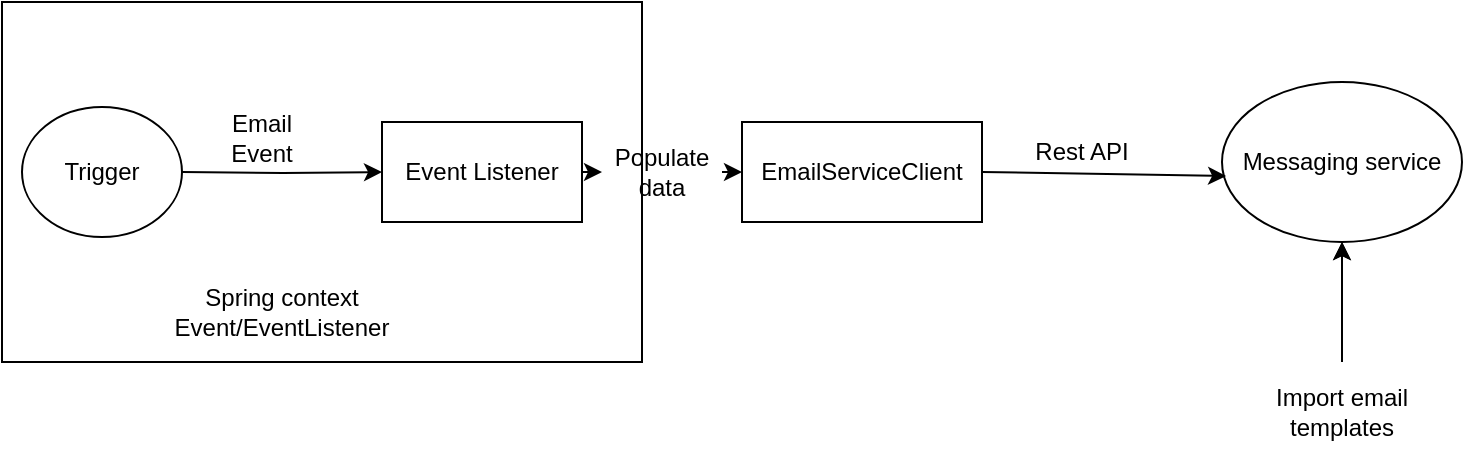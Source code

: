 <mxfile version="28.2.3" pages="19">
  <diagram name="Email-Messaging" id="t0ThtvtuX2MWwwEGuj6j">
    <mxGraphModel dx="1018" dy="615" grid="1" gridSize="10" guides="1" tooltips="1" connect="1" arrows="1" fold="1" page="1" pageScale="1" pageWidth="827" pageHeight="1169" math="0" shadow="0">
      <root>
        <mxCell id="0" />
        <mxCell id="1" parent="0" />
        <mxCell id="IERMq7UUHjSpAM49B5VY-22" value="" style="rounded=0;whiteSpace=wrap;html=1;gradientColor=none;" vertex="1" parent="1">
          <mxGeometry x="10" y="60" width="320" height="180" as="geometry" />
        </mxCell>
        <mxCell id="IERMq7UUHjSpAM49B5VY-16" style="edgeStyle=orthogonalEdgeStyle;rounded=0;orthogonalLoop=1;jettySize=auto;html=1;exitX=1;exitY=0.5;exitDx=0;exitDy=0;entryX=0;entryY=0.5;entryDx=0;entryDy=0;" edge="1" parent="1" target="IERMq7UUHjSpAM49B5VY-7">
          <mxGeometry relative="1" as="geometry">
            <mxPoint x="100" y="145" as="sourcePoint" />
          </mxGeometry>
        </mxCell>
        <mxCell id="IERMq7UUHjSpAM49B5VY-3" value="Messaging service" style="ellipse;whiteSpace=wrap;html=1;" vertex="1" parent="1">
          <mxGeometry x="620" y="100" width="120" height="80" as="geometry" />
        </mxCell>
        <mxCell id="IERMq7UUHjSpAM49B5VY-5" value="" style="endArrow=classic;html=1;rounded=0;entryX=0.5;entryY=1;entryDx=0;entryDy=0;" edge="1" parent="1" target="IERMq7UUHjSpAM49B5VY-3">
          <mxGeometry width="50" height="50" relative="1" as="geometry">
            <mxPoint x="680" y="240" as="sourcePoint" />
            <mxPoint x="669.5" y="190.0" as="targetPoint" />
          </mxGeometry>
        </mxCell>
        <mxCell id="IERMq7UUHjSpAM49B5VY-11" value="" style="edgeStyle=orthogonalEdgeStyle;rounded=0;orthogonalLoop=1;jettySize=auto;html=1;" edge="1" parent="1" source="IERMq7UUHjSpAM49B5VY-6" target="IERMq7UUHjSpAM49B5VY-3">
          <mxGeometry relative="1" as="geometry" />
        </mxCell>
        <mxCell id="IERMq7UUHjSpAM49B5VY-6" value="Import email templates" style="text;html=1;align=center;verticalAlign=middle;whiteSpace=wrap;rounded=0;" vertex="1" parent="1">
          <mxGeometry x="630" y="240" width="100" height="50" as="geometry" />
        </mxCell>
        <mxCell id="IERMq7UUHjSpAM49B5VY-7" value="Event Listener" style="rounded=0;whiteSpace=wrap;html=1;" vertex="1" parent="1">
          <mxGeometry x="200" y="120" width="100" height="50" as="geometry" />
        </mxCell>
        <mxCell id="IERMq7UUHjSpAM49B5VY-8" value="EmailServiceClient" style="rounded=0;whiteSpace=wrap;html=1;" vertex="1" parent="1">
          <mxGeometry x="380" y="120" width="120" height="50" as="geometry" />
        </mxCell>
        <mxCell id="IERMq7UUHjSpAM49B5VY-9" value="" style="endArrow=classic;html=1;rounded=0;exitX=1;exitY=0.5;exitDx=0;exitDy=0;entryX=0.017;entryY=0.588;entryDx=0;entryDy=0;entryPerimeter=0;" edge="1" parent="1" source="IERMq7UUHjSpAM49B5VY-8" target="IERMq7UUHjSpAM49B5VY-3">
          <mxGeometry width="50" height="50" relative="1" as="geometry">
            <mxPoint x="390" y="350" as="sourcePoint" />
            <mxPoint x="440" y="300" as="targetPoint" />
          </mxGeometry>
        </mxCell>
        <mxCell id="IERMq7UUHjSpAM49B5VY-10" value="Rest API" style="text;html=1;align=center;verticalAlign=middle;whiteSpace=wrap;rounded=0;" vertex="1" parent="1">
          <mxGeometry x="520" y="120" width="60" height="30" as="geometry" />
        </mxCell>
        <mxCell id="IERMq7UUHjSpAM49B5VY-12" value="" style="endArrow=classic;html=1;rounded=0;exitX=1;exitY=0.5;exitDx=0;exitDy=0;" edge="1" parent="1" source="IERMq7UUHjSpAM49B5VY-24" target="IERMq7UUHjSpAM49B5VY-8">
          <mxGeometry width="50" height="50" relative="1" as="geometry">
            <mxPoint x="390" y="350" as="sourcePoint" />
            <mxPoint x="440" y="300" as="targetPoint" />
          </mxGeometry>
        </mxCell>
        <mxCell id="IERMq7UUHjSpAM49B5VY-18" value="Trigger" style="ellipse;whiteSpace=wrap;html=1;" vertex="1" parent="1">
          <mxGeometry x="20" y="112.5" width="80" height="65" as="geometry" />
        </mxCell>
        <mxCell id="IERMq7UUHjSpAM49B5VY-19" value="Email Event" style="text;html=1;align=center;verticalAlign=middle;whiteSpace=wrap;rounded=0;" vertex="1" parent="1">
          <mxGeometry x="110" y="112.5" width="60" height="30" as="geometry" />
        </mxCell>
        <mxCell id="IERMq7UUHjSpAM49B5VY-23" value="Spring context Event/EventListener" style="text;html=1;align=center;verticalAlign=middle;whiteSpace=wrap;rounded=0;" vertex="1" parent="1">
          <mxGeometry x="60" y="200" width="180" height="30" as="geometry" />
        </mxCell>
        <mxCell id="IERMq7UUHjSpAM49B5VY-26" value="" style="endArrow=classic;html=1;rounded=0;exitX=1;exitY=0.5;exitDx=0;exitDy=0;" edge="1" parent="1" source="IERMq7UUHjSpAM49B5VY-7" target="IERMq7UUHjSpAM49B5VY-24">
          <mxGeometry width="50" height="50" relative="1" as="geometry">
            <mxPoint x="300" y="145" as="sourcePoint" />
            <mxPoint x="380" y="145" as="targetPoint" />
          </mxGeometry>
        </mxCell>
        <mxCell id="IERMq7UUHjSpAM49B5VY-24" value="Populate data" style="text;html=1;align=center;verticalAlign=middle;whiteSpace=wrap;rounded=0;" vertex="1" parent="1">
          <mxGeometry x="310" y="130" width="60" height="30" as="geometry" />
        </mxCell>
      </root>
    </mxGraphModel>
  </diagram>
  <diagram id="pfBvI0KuFvz-KRbwssk8" name="System Layers">
    <mxGraphModel dx="1845" dy="615" grid="1" gridSize="10" guides="1" tooltips="1" connect="1" arrows="1" fold="1" page="1" pageScale="1" pageWidth="827" pageHeight="1169" math="0" shadow="0">
      <root>
        <mxCell id="0" />
        <mxCell id="1" parent="0" />
        <mxCell id="YYZtaE8qg8tCtAwxd6-b-1" value="Controller" style="rounded=0;whiteSpace=wrap;html=1;" vertex="1" parent="1">
          <mxGeometry x="-30" y="80" width="120" height="60" as="geometry" />
        </mxCell>
        <mxCell id="YYZtaE8qg8tCtAwxd6-b-2" value="Facades" style="rounded=0;whiteSpace=wrap;html=1;" vertex="1" parent="1">
          <mxGeometry x="220" y="80" width="120" height="60" as="geometry" />
        </mxCell>
        <mxCell id="YYZtaE8qg8tCtAwxd6-b-3" value="Services" style="rounded=0;whiteSpace=wrap;html=1;" vertex="1" parent="1">
          <mxGeometry x="440" y="80" width="120" height="60" as="geometry" />
        </mxCell>
        <mxCell id="YYZtaE8qg8tCtAwxd6-b-4" value="Repository" style="rounded=0;whiteSpace=wrap;html=1;" vertex="1" parent="1">
          <mxGeometry x="640" y="80" width="120" height="60" as="geometry" />
        </mxCell>
        <mxCell id="YYZtaE8qg8tCtAwxd6-b-19" value="" style="endArrow=none;html=1;rounded=0;entryX=0.5;entryY=1;entryDx=0;entryDy=0;" edge="1" parent="1" target="YYZtaE8qg8tCtAwxd6-b-1">
          <mxGeometry width="50" height="50" relative="1" as="geometry">
            <mxPoint x="30" y="420" as="sourcePoint" />
            <mxPoint x="450" y="300" as="targetPoint" />
          </mxGeometry>
        </mxCell>
        <mxCell id="YYZtaE8qg8tCtAwxd6-b-20" value="" style="endArrow=none;html=1;rounded=0;entryX=0.5;entryY=1;entryDx=0;entryDy=0;" edge="1" parent="1">
          <mxGeometry width="50" height="50" relative="1" as="geometry">
            <mxPoint x="280" y="420" as="sourcePoint" />
            <mxPoint x="279.5" y="140" as="targetPoint" />
          </mxGeometry>
        </mxCell>
        <mxCell id="YYZtaE8qg8tCtAwxd6-b-21" value="" style="endArrow=none;html=1;rounded=0;entryX=0.5;entryY=1;entryDx=0;entryDy=0;" edge="1" parent="1">
          <mxGeometry width="50" height="50" relative="1" as="geometry">
            <mxPoint x="500" y="420" as="sourcePoint" />
            <mxPoint x="499.5" y="140" as="targetPoint" />
          </mxGeometry>
        </mxCell>
        <mxCell id="YYZtaE8qg8tCtAwxd6-b-22" value="" style="endArrow=none;html=1;rounded=0;entryX=0.5;entryY=1;entryDx=0;entryDy=0;" edge="1" parent="1" source="YYZtaE8qg8tCtAwxd6-b-5">
          <mxGeometry width="50" height="50" relative="1" as="geometry">
            <mxPoint x="700" y="420" as="sourcePoint" />
            <mxPoint x="699.5" y="140" as="targetPoint" />
          </mxGeometry>
        </mxCell>
        <mxCell id="YYZtaE8qg8tCtAwxd6-b-24" value="" style="endArrow=classic;html=1;rounded=0;" edge="1" parent="1">
          <mxGeometry width="50" height="50" relative="1" as="geometry">
            <mxPoint x="30" y="170" as="sourcePoint" />
            <mxPoint x="280" y="170" as="targetPoint" />
          </mxGeometry>
        </mxCell>
        <mxCell id="YYZtaE8qg8tCtAwxd6-b-25" value="" style="endArrow=classic;html=1;rounded=0;" edge="1" parent="1">
          <mxGeometry width="50" height="50" relative="1" as="geometry">
            <mxPoint x="30" y="220" as="sourcePoint" />
            <mxPoint x="500" y="220" as="targetPoint" />
          </mxGeometry>
        </mxCell>
        <mxCell id="YYZtaE8qg8tCtAwxd6-b-26" value="" style="endArrow=classic;html=1;rounded=0;" edge="1" parent="1">
          <mxGeometry width="50" height="50" relative="1" as="geometry">
            <mxPoint x="280" y="190" as="sourcePoint" />
            <mxPoint x="500" y="190" as="targetPoint" />
          </mxGeometry>
        </mxCell>
        <mxCell id="YYZtaE8qg8tCtAwxd6-b-27" value="" style="endArrow=classic;html=1;rounded=0;" edge="1" parent="1">
          <mxGeometry width="50" height="50" relative="1" as="geometry">
            <mxPoint x="500" y="240" as="sourcePoint" />
            <mxPoint x="700" y="240" as="targetPoint" />
          </mxGeometry>
        </mxCell>
        <mxCell id="YYZtaE8qg8tCtAwxd6-b-30" value="" style="endArrow=classic;html=1;rounded=0;" edge="1" parent="1">
          <mxGeometry width="50" height="50" relative="1" as="geometry">
            <mxPoint x="700" y="320" as="sourcePoint" />
            <mxPoint x="500" y="320" as="targetPoint" />
          </mxGeometry>
        </mxCell>
        <mxCell id="YYZtaE8qg8tCtAwxd6-b-31" value="" style="endArrow=classic;html=1;rounded=0;" edge="1" parent="1">
          <mxGeometry width="50" height="50" relative="1" as="geometry">
            <mxPoint x="500" y="340" as="sourcePoint" />
            <mxPoint x="280" y="340" as="targetPoint" />
          </mxGeometry>
        </mxCell>
        <mxCell id="YYZtaE8qg8tCtAwxd6-b-32" value="" style="endArrow=classic;html=1;rounded=0;" edge="1" parent="1">
          <mxGeometry width="50" height="50" relative="1" as="geometry">
            <mxPoint x="500" y="400" as="sourcePoint" />
            <mxPoint x="30" y="400" as="targetPoint" />
          </mxGeometry>
        </mxCell>
        <mxCell id="YYZtaE8qg8tCtAwxd6-b-33" value="" style="endArrow=classic;html=1;rounded=0;" edge="1" parent="1">
          <mxGeometry width="50" height="50" relative="1" as="geometry">
            <mxPoint x="280" y="360" as="sourcePoint" />
            <mxPoint x="30" y="360" as="targetPoint" />
          </mxGeometry>
        </mxCell>
        <mxCell id="YYZtaE8qg8tCtAwxd6-b-34" value="Data/ WsDTO" style="text;html=1;align=center;verticalAlign=middle;whiteSpace=wrap;rounded=0;" vertex="1" parent="1">
          <mxGeometry x="80" y="140" width="80" height="30" as="geometry" />
        </mxCell>
        <mxCell id="YYZtaE8qg8tCtAwxd6-b-35" value="Data/ Model" style="text;html=1;align=center;verticalAlign=middle;resizable=0;points=[];autosize=1;strokeColor=none;fillColor=none;" vertex="1" parent="1">
          <mxGeometry x="300" y="168" width="90" height="30" as="geometry" />
        </mxCell>
        <mxCell id="YYZtaE8qg8tCtAwxd6-b-37" value="Model" style="text;html=1;align=center;verticalAlign=middle;resizable=0;points=[];autosize=1;strokeColor=none;fillColor=none;" vertex="1" parent="1">
          <mxGeometry x="530" y="218" width="60" height="30" as="geometry" />
        </mxCell>
        <mxCell id="YYZtaE8qg8tCtAwxd6-b-38" value="Model" style="text;html=1;align=center;verticalAlign=middle;resizable=0;points=[];autosize=1;strokeColor=none;fillColor=none;" vertex="1" parent="1">
          <mxGeometry x="540" y="298" width="60" height="30" as="geometry" />
        </mxCell>
        <mxCell id="YYZtaE8qg8tCtAwxd6-b-39" value="Data /&amp;nbsp;&lt;span style=&quot;background-color: transparent; color: light-dark(rgb(0, 0, 0), rgb(255, 255, 255));&quot;&gt;Model&lt;/span&gt;" style="text;html=1;align=center;verticalAlign=middle;resizable=0;points=[];autosize=1;strokeColor=none;fillColor=none;" vertex="1" parent="1">
          <mxGeometry x="295" y="308" width="90" height="30" as="geometry" />
        </mxCell>
        <mxCell id="YYZtaE8qg8tCtAwxd6-b-40" value="Data/ WsDTO" style="text;html=1;align=center;verticalAlign=middle;resizable=0;points=[];autosize=1;strokeColor=none;fillColor=none;" vertex="1" parent="1">
          <mxGeometry x="50" y="338" width="100" height="30" as="geometry" />
        </mxCell>
        <mxCell id="YYZtaE8qg8tCtAwxd6-b-41" value="Converters / Populators / MapStruct" style="text;html=1;align=center;verticalAlign=middle;resizable=0;points=[];autosize=1;strokeColor=none;fillColor=none;" vertex="1" parent="1">
          <mxGeometry x="85" y="368" width="210" height="30" as="geometry" />
        </mxCell>
        <mxCell id="YYZtaE8qg8tCtAwxd6-b-44" value="" style="endArrow=none;html=1;rounded=0;entryX=0.5;entryY=1;entryDx=0;entryDy=0;" edge="1" parent="1" target="YYZtaE8qg8tCtAwxd6-b-5">
          <mxGeometry width="50" height="50" relative="1" as="geometry">
            <mxPoint x="700" y="420" as="sourcePoint" />
            <mxPoint x="699.5" y="140" as="targetPoint" />
          </mxGeometry>
        </mxCell>
        <mxCell id="YYZtaE8qg8tCtAwxd6-b-5" value="Database" style="ellipse;whiteSpace=wrap;html=1;" vertex="1" parent="1">
          <mxGeometry x="640" y="248" width="120" height="60" as="geometry" />
        </mxCell>
      </root>
    </mxGraphModel>
  </diagram>
  <diagram id="-p6BlCYS_OxJ6-xlEXvQ" name="HighLevelArchitect">
    <mxGraphModel dx="1018" dy="1784" grid="1" gridSize="10" guides="1" tooltips="1" connect="1" arrows="1" fold="1" page="1" pageScale="1" pageWidth="827" pageHeight="1169" math="0" shadow="0">
      <root>
        <mxCell id="0" />
        <mxCell id="1" parent="0" />
        <mxCell id="ZVqZApbHSjTUumFHVwHU-46" value="" style="rounded=0;whiteSpace=wrap;html=1;dashed=1;dashPattern=8 8;" parent="1" vertex="1">
          <mxGeometry x="160" y="220" width="600" height="360" as="geometry" />
        </mxCell>
        <mxCell id="ZVqZApbHSjTUumFHVwHU-22" value="" style="rounded=0;whiteSpace=wrap;html=1;dashed=1;dashPattern=8 8;" parent="1" vertex="1">
          <mxGeometry x="239" y="70" width="440" height="70" as="geometry" />
        </mxCell>
        <mxCell id="ZVqZApbHSjTUumFHVwHU-11" value="Insurance Admin&lt;br&gt;Partners&lt;br&gt;Cooporators" style="shape=umlActor;verticalLabelPosition=bottom;verticalAlign=top;html=1;outlineConnect=0;" parent="1" vertex="1">
          <mxGeometry x="500" y="-60" width="14" height="40" as="geometry" />
        </mxCell>
        <mxCell id="ZVqZApbHSjTUumFHVwHU-16" value="" style="endArrow=classic;html=1;rounded=0;entryX=0.575;entryY=-0.017;entryDx=0;entryDy=0;entryPerimeter=0;" parent="1" edge="1">
          <mxGeometry width="50" height="50" relative="1" as="geometry">
            <mxPoint x="510" y="30" as="sourcePoint" />
            <mxPoint x="509" y="78.98" as="targetPoint" />
          </mxGeometry>
        </mxCell>
        <mxCell id="ZVqZApbHSjTUumFHVwHU-17" value="" style="endArrow=classic;html=1;rounded=0;exitX=0.417;exitY=0.033;exitDx=0;exitDy=0;exitPerimeter=0;" parent="1" edge="1">
          <mxGeometry width="50" height="50" relative="1" as="geometry">
            <mxPoint x="490.04" y="81.98" as="sourcePoint" />
            <mxPoint x="490" y="30" as="targetPoint" />
          </mxGeometry>
        </mxCell>
        <mxCell id="ZVqZApbHSjTUumFHVwHU-18" value="Dealers&lt;br&gt;Toyota Employees" style="shape=umlActor;verticalLabelPosition=bottom;verticalAlign=top;html=1;outlineConnect=0;" parent="1" vertex="1">
          <mxGeometry x="320" y="-50" width="14" height="40" as="geometry" />
        </mxCell>
        <mxCell id="ZVqZApbHSjTUumFHVwHU-20" value="" style="endArrow=classic;html=1;rounded=0;exitX=0.417;exitY=0.033;exitDx=0;exitDy=0;exitPerimeter=0;" parent="1" edge="1">
          <mxGeometry width="50" height="50" relative="1" as="geometry">
            <mxPoint x="310" y="80" as="sourcePoint" />
            <mxPoint x="310" y="28" as="targetPoint" />
          </mxGeometry>
        </mxCell>
        <mxCell id="ZVqZApbHSjTUumFHVwHU-21" value="" style="endArrow=classic;html=1;rounded=0;entryX=0.583;entryY=-0.067;entryDx=0;entryDy=0;entryPerimeter=0;" parent="1" edge="1">
          <mxGeometry width="50" height="50" relative="1" as="geometry">
            <mxPoint x="334" y="34" as="sourcePoint" />
            <mxPoint x="334" y="80" as="targetPoint" />
          </mxGeometry>
        </mxCell>
        <mxCell id="ZVqZApbHSjTUumFHVwHU-25" value="Claim Portal" style="rounded=1;whiteSpace=wrap;html=1;" parent="1" vertex="1">
          <mxGeometry x="267" y="80" width="120" height="30" as="geometry" />
        </mxCell>
        <mxCell id="ZVqZApbHSjTUumFHVwHU-26" value="Insurance Portal" style="rounded=1;whiteSpace=wrap;html=1;" parent="1" vertex="1">
          <mxGeometry x="447" y="80" width="120" height="30" as="geometry" />
        </mxCell>
        <mxCell id="ZVqZApbHSjTUumFHVwHU-28" value="Front end storefront (Angular-base application)" style="text;html=1;align=center;verticalAlign=middle;whiteSpace=wrap;rounded=0;" parent="1" vertex="1">
          <mxGeometry x="280" y="110" width="310" height="30" as="geometry" />
        </mxCell>
        <mxCell id="ZVqZApbHSjTUumFHVwHU-30" value="Claim-service" style="rounded=1;whiteSpace=wrap;html=1;" parent="1" vertex="1">
          <mxGeometry x="200" y="280" width="120" height="60" as="geometry" />
        </mxCell>
        <mxCell id="ZVqZApbHSjTUumFHVwHU-31" value="Insurance-&lt;span style=&quot;background-color: transparent; color: light-dark(rgb(0, 0, 0), rgb(255, 255, 255));&quot;&gt;service&lt;/span&gt;" style="rounded=1;whiteSpace=wrap;html=1;" parent="1" vertex="1">
          <mxGeometry x="400" y="280" width="120" height="60" as="geometry" />
        </mxCell>
        <mxCell id="ZVqZApbHSjTUumFHVwHU-33" value="Storage-service" style="rounded=1;whiteSpace=wrap;html=1;" parent="1" vertex="1">
          <mxGeometry x="200" y="400" width="120" height="60" as="geometry" />
        </mxCell>
        <mxCell id="ZVqZApbHSjTUumFHVwHU-34" value="User-service" style="rounded=1;whiteSpace=wrap;html=1;" parent="1" vertex="1">
          <mxGeometry x="400" y="400" width="120" height="60" as="geometry" />
        </mxCell>
        <mxCell id="ZVqZApbHSjTUumFHVwHU-35" value="Messaging-service" style="rounded=1;whiteSpace=wrap;html=1;" parent="1" vertex="1">
          <mxGeometry x="600" y="280" width="120" height="60" as="geometry" />
        </mxCell>
        <mxCell id="ZVqZApbHSjTUumFHVwHU-36" value="Job-service" style="rounded=1;whiteSpace=wrap;html=1;" parent="1" vertex="1">
          <mxGeometry x="600" y="400" width="120" height="60" as="geometry" />
        </mxCell>
        <mxCell id="ZVqZApbHSjTUumFHVwHU-37" value="Keycloak" style="rounded=1;whiteSpace=wrap;html=1;" parent="1" vertex="1">
          <mxGeometry x="380" y="490" width="80" height="30" as="geometry" />
        </mxCell>
        <mxCell id="ZVqZApbHSjTUumFHVwHU-38" value="DB" style="shape=cylinder3;whiteSpace=wrap;html=1;boundedLbl=1;backgroundOutline=1;size=15;" parent="1" vertex="1">
          <mxGeometry x="240" y="320" width="40" height="40" as="geometry" />
        </mxCell>
        <mxCell id="ZVqZApbHSjTUumFHVwHU-39" value="DB" style="shape=cylinder3;whiteSpace=wrap;html=1;boundedLbl=1;backgroundOutline=1;size=15;" parent="1" vertex="1">
          <mxGeometry x="240" y="445" width="40" height="40" as="geometry" />
        </mxCell>
        <mxCell id="ZVqZApbHSjTUumFHVwHU-41" value="DB" style="shape=cylinder3;whiteSpace=wrap;html=1;boundedLbl=1;backgroundOutline=1;size=15;" parent="1" vertex="1">
          <mxGeometry x="440" y="445" width="40" height="40" as="geometry" />
        </mxCell>
        <mxCell id="ZVqZApbHSjTUumFHVwHU-42" value="DB" style="shape=cylinder3;whiteSpace=wrap;html=1;boundedLbl=1;backgroundOutline=1;size=15;" parent="1" vertex="1">
          <mxGeometry x="440" y="320" width="40" height="40" as="geometry" />
        </mxCell>
        <mxCell id="ZVqZApbHSjTUumFHVwHU-43" value="DB" style="shape=cylinder3;whiteSpace=wrap;html=1;boundedLbl=1;backgroundOutline=1;size=15;" parent="1" vertex="1">
          <mxGeometry x="640" y="320" width="40" height="40" as="geometry" />
        </mxCell>
        <mxCell id="ZVqZApbHSjTUumFHVwHU-44" value="DB" style="shape=cylinder3;whiteSpace=wrap;html=1;boundedLbl=1;backgroundOutline=1;size=15;" parent="1" vertex="1">
          <mxGeometry x="640" y="445" width="40" height="40" as="geometry" />
        </mxCell>
        <mxCell id="ZVqZApbHSjTUumFHVwHU-47" value="API Gateway" style="rounded=1;whiteSpace=wrap;html=1;" parent="1" vertex="1">
          <mxGeometry x="399" y="190" width="120" height="60" as="geometry" />
        </mxCell>
        <mxCell id="ZVqZApbHSjTUumFHVwHU-54" value="Microservices" style="text;html=1;align=center;verticalAlign=middle;whiteSpace=wrap;rounded=0;fontSize=26;fontStyle=0" parent="1" vertex="1">
          <mxGeometry x="130" y="550" width="228" height="30" as="geometry" />
        </mxCell>
        <mxCell id="ZVqZApbHSjTUumFHVwHU-57" value="" style="endArrow=classic;html=1;rounded=0;exitX=0.464;exitY=0.986;exitDx=0;exitDy=0;exitPerimeter=0;" parent="1" source="ZVqZApbHSjTUumFHVwHU-22" edge="1">
          <mxGeometry width="50" height="50" relative="1" as="geometry">
            <mxPoint x="440" y="150" as="sourcePoint" />
            <mxPoint x="442" y="190" as="targetPoint" />
          </mxGeometry>
        </mxCell>
        <mxCell id="ZVqZApbHSjTUumFHVwHU-58" value="" style="endArrow=classic;html=1;rounded=0;exitX=0.658;exitY=0.033;exitDx=0;exitDy=0;exitPerimeter=0;entryX=0.552;entryY=0.971;entryDx=0;entryDy=0;entryPerimeter=0;" parent="1" source="ZVqZApbHSjTUumFHVwHU-47" target="ZVqZApbHSjTUumFHVwHU-22" edge="1">
          <mxGeometry width="50" height="50" relative="1" as="geometry">
            <mxPoint x="390" y="360" as="sourcePoint" />
            <mxPoint x="440" y="310" as="targetPoint" />
          </mxGeometry>
        </mxCell>
        <mxCell id="ZVqZApbHSjTUumFHVwHU-59" value="REST API" style="text;html=1;align=center;verticalAlign=middle;whiteSpace=wrap;rounded=0;fontStyle=1" parent="1" vertex="1">
          <mxGeometry x="429" y="150" width="60" height="30" as="geometry" />
        </mxCell>
        <mxCell id="ZVqZApbHSjTUumFHVwHU-61" value="" style="endArrow=classic;html=1;rounded=0;exitX=0.25;exitY=1;exitDx=0;exitDy=0;entryX=0.25;entryY=0;entryDx=0;entryDy=0;" parent="1" source="ZVqZApbHSjTUumFHVwHU-34" target="ZVqZApbHSjTUumFHVwHU-37" edge="1">
          <mxGeometry width="50" height="50" relative="1" as="geometry">
            <mxPoint x="390" y="470" as="sourcePoint" />
            <mxPoint x="440" y="420" as="targetPoint" />
          </mxGeometry>
        </mxCell>
        <mxCell id="ZVqZApbHSjTUumFHVwHU-62" value="SpringBoot / Java-based Apps" style="text;html=1;align=center;verticalAlign=middle;whiteSpace=wrap;rounded=0;fontStyle=1" parent="1" vertex="1">
          <mxGeometry x="530" y="540" width="190" height="30" as="geometry" />
        </mxCell>
      </root>
    </mxGraphModel>
  </diagram>
  <diagram id="pQ0dugQqgWbHdsX07_ZJ" name="Landscape">
    <mxGraphModel dx="1018" dy="615" grid="1" gridSize="10" guides="1" tooltips="1" connect="1" arrows="1" fold="1" page="1" pageScale="1" pageWidth="827" pageHeight="1169" math="0" shadow="0">
      <root>
        <mxCell id="0" />
        <mxCell id="1" parent="0" />
        <mxCell id="vXnTjg2tvPMhMe0VYxWq-26" value="" style="rounded=0;whiteSpace=wrap;html=1;dashed=1;" vertex="1" parent="1">
          <mxGeometry x="25" y="370" width="775" height="90" as="geometry" />
        </mxCell>
        <mxCell id="vXnTjg2tvPMhMe0VYxWq-22" value="" style="rounded=0;whiteSpace=wrap;html=1;dashed=1;" vertex="1" parent="1">
          <mxGeometry x="380" y="230" width="420" height="130" as="geometry" />
        </mxCell>
        <mxCell id="vXnTjg2tvPMhMe0VYxWq-15" value="" style="rounded=0;whiteSpace=wrap;html=1;dashed=1;" vertex="1" parent="1">
          <mxGeometry x="30" y="230" width="320" height="130" as="geometry" />
        </mxCell>
        <mxCell id="vXnTjg2tvPMhMe0VYxWq-8" value="" style="rounded=0;whiteSpace=wrap;html=1;dashed=1;" vertex="1" parent="1">
          <mxGeometry x="25" y="470" width="770" height="130" as="geometry" />
        </mxCell>
        <mxCell id="vXnTjg2tvPMhMe0VYxWq-1" value="Portals Storefront" style="rounded=1;whiteSpace=wrap;html=1;dashed=1;" vertex="1" parent="1">
          <mxGeometry x="30" y="140" width="760" height="70" as="geometry" />
        </mxCell>
        <mxCell id="vXnTjg2tvPMhMe0VYxWq-2" value="Marketing&amp;nbsp; &amp;nbsp; &amp;nbsp; &amp;nbsp; &amp;nbsp; &amp;nbsp;Dealers&amp;nbsp; &amp;nbsp; &amp;nbsp; &amp;nbsp; &amp;nbsp;Insurance Partners&amp;nbsp; &amp;nbsp; &amp;nbsp; &amp;nbsp; &amp;nbsp;Toyota Employees" style="rounded=1;whiteSpace=wrap;html=1;dashed=1;" vertex="1" parent="1">
          <mxGeometry x="30" y="60" width="760" height="60" as="geometry" />
        </mxCell>
        <mxCell id="vXnTjg2tvPMhMe0VYxWq-3" value="Recevable" style="rounded=1;whiteSpace=wrap;html=1;" vertex="1" parent="1">
          <mxGeometry x="40" y="250" width="80" height="30" as="geometry" />
        </mxCell>
        <mxCell id="vXnTjg2tvPMhMe0VYxWq-4" value="DBM" style="rounded=1;whiteSpace=wrap;html=1;" vertex="1" parent="1">
          <mxGeometry x="220" y="500" width="120" height="60" as="geometry" />
        </mxCell>
        <mxCell id="vXnTjg2tvPMhMe0VYxWq-5" value="DS" style="rounded=1;whiteSpace=wrap;html=1;" vertex="1" parent="1">
          <mxGeometry x="430" y="500" width="120" height="60" as="geometry" />
        </mxCell>
        <mxCell id="vXnTjg2tvPMhMe0VYxWq-6" value="Marketing Site" style="rounded=1;whiteSpace=wrap;html=1;" vertex="1" parent="1">
          <mxGeometry x="630" y="500" width="120" height="60" as="geometry" />
        </mxCell>
        <mxCell id="vXnTjg2tvPMhMe0VYxWq-7" value="LDCM" style="rounded=1;whiteSpace=wrap;html=1;" vertex="1" parent="1">
          <mxGeometry x="40" y="500" width="120" height="60" as="geometry" />
        </mxCell>
        <mxCell id="vXnTjg2tvPMhMe0VYxWq-9" value="Claims" style="rounded=1;whiteSpace=wrap;html=1;" vertex="1" parent="1">
          <mxGeometry x="140" y="250" width="70" height="30" as="geometry" />
        </mxCell>
        <mxCell id="vXnTjg2tvPMhMe0VYxWq-11" value="Promotions" style="rounded=1;whiteSpace=wrap;html=1;" vertex="1" parent="1">
          <mxGeometry x="230" y="250" width="100" height="30" as="geometry" />
        </mxCell>
        <mxCell id="vXnTjg2tvPMhMe0VYxWq-12" value="Rebate" style="rounded=1;whiteSpace=wrap;html=1;" vertex="1" parent="1">
          <mxGeometry x="40" y="290" width="80" height="30" as="geometry" />
        </mxCell>
        <mxCell id="vXnTjg2tvPMhMe0VYxWq-13" value="Configurations" style="rounded=1;whiteSpace=wrap;html=1;" vertex="1" parent="1">
          <mxGeometry x="130" y="290" width="90" height="30" as="geometry" />
        </mxCell>
        <mxCell id="vXnTjg2tvPMhMe0VYxWq-14" value="Actions" style="rounded=1;whiteSpace=wrap;html=1;" vertex="1" parent="1">
          <mxGeometry x="240" y="290" width="80" height="30" as="geometry" />
        </mxCell>
        <mxCell id="vXnTjg2tvPMhMe0VYxWq-16" value="&lt;font style=&quot;font-size: 21px;&quot;&gt;Claim portal&lt;/font&gt;" style="text;html=1;align=center;verticalAlign=middle;whiteSpace=wrap;rounded=0;" vertex="1" parent="1">
          <mxGeometry x="90" y="330" width="160" height="30" as="geometry" />
        </mxCell>
        <mxCell id="vXnTjg2tvPMhMe0VYxWq-17" value="Claim insurance&amp;nbsp;" style="rounded=1;whiteSpace=wrap;html=1;" vertex="1" parent="1">
          <mxGeometry x="390" y="240" width="100" height="30" as="geometry" />
        </mxCell>
        <mxCell id="vXnTjg2tvPMhMe0VYxWq-18" value="new insurance" style="rounded=1;whiteSpace=wrap;html=1;" vertex="1" parent="1">
          <mxGeometry x="510" y="240" width="120" height="30" as="geometry" />
        </mxCell>
        <mxCell id="vXnTjg2tvPMhMe0VYxWq-19" value="renewal insurance" style="rounded=1;whiteSpace=wrap;html=1;" vertex="1" parent="1">
          <mxGeometry x="650" y="240" width="140" height="30" as="geometry" />
        </mxCell>
        <mxCell id="vXnTjg2tvPMhMe0VYxWq-20" value="Reports" style="rounded=1;whiteSpace=wrap;html=1;" vertex="1" parent="1">
          <mxGeometry x="390" y="290" width="120" height="30" as="geometry" />
        </mxCell>
        <mxCell id="vXnTjg2tvPMhMe0VYxWq-21" value="Accessories" style="rounded=1;whiteSpace=wrap;html=1;" vertex="1" parent="1">
          <mxGeometry x="540" y="290" width="250" height="30" as="geometry" />
        </mxCell>
        <mxCell id="vXnTjg2tvPMhMe0VYxWq-23" value="&lt;font style=&quot;font-size: 19px;&quot;&gt;Insurance portal&lt;/font&gt;" style="text;html=1;align=center;verticalAlign=middle;whiteSpace=wrap;rounded=0;" vertex="1" parent="1">
          <mxGeometry x="470" y="330" width="230" height="30" as="geometry" />
        </mxCell>
        <mxCell id="vXnTjg2tvPMhMe0VYxWq-24" value="SCPI" style="rounded=1;whiteSpace=wrap;html=1;" vertex="1" parent="1">
          <mxGeometry x="30" y="390" width="320" height="60" as="geometry" />
        </mxCell>
        <mxCell id="vXnTjg2tvPMhMe0VYxWq-25" value="SFTP&amp;nbsp;" style="rounded=1;whiteSpace=wrap;html=1;" vertex="1" parent="1">
          <mxGeometry x="380" y="390" width="400" height="60" as="geometry" />
        </mxCell>
      </root>
    </mxGraphModel>
  </diagram>
  <diagram id="sq2FgAdXzDhByVB2FfXp" name="Integration">
    <mxGraphModel dx="1018" dy="615" grid="1" gridSize="10" guides="1" tooltips="1" connect="1" arrows="1" fold="1" page="1" pageScale="1" pageWidth="827" pageHeight="1169" math="0" shadow="0">
      <root>
        <mxCell id="0" />
        <mxCell id="1" parent="0" />
        <mxCell id="hOwd2pUmqdGENJseeDHH-21" value="" style="rounded=0;whiteSpace=wrap;html=1;dashed=1;" vertex="1" parent="1">
          <mxGeometry x="80" y="480" width="640" height="110" as="geometry" />
        </mxCell>
        <mxCell id="hOwd2pUmqdGENJseeDHH-1" value="&lt;font style=&quot;font-size: 27px;&quot;&gt;&lt;b&gt;Portals&lt;/b&gt;&lt;/font&gt;" style="rounded=1;whiteSpace=wrap;html=1;" vertex="1" parent="1">
          <mxGeometry x="80" y="80" width="640" height="80" as="geometry" />
        </mxCell>
        <mxCell id="hOwd2pUmqdGENJseeDHH-2" value="&lt;b&gt;Messaging-Services&lt;/b&gt;" style="rounded=1;whiteSpace=wrap;html=1;" vertex="1" parent="1">
          <mxGeometry x="200" y="240" width="120" height="60" as="geometry" />
        </mxCell>
        <mxCell id="hOwd2pUmqdGENJseeDHH-3" value="&lt;b&gt;SFTP&lt;/b&gt;" style="rounded=1;whiteSpace=wrap;html=1;" vertex="1" parent="1">
          <mxGeometry x="480" y="240" width="120" height="60" as="geometry" />
        </mxCell>
        <mxCell id="hOwd2pUmqdGENJseeDHH-4" value="&lt;b&gt;DS&lt;/b&gt;" style="rounded=1;whiteSpace=wrap;html=1;" vertex="1" parent="1">
          <mxGeometry x="110" y="490" width="120" height="60" as="geometry" />
        </mxCell>
        <mxCell id="hOwd2pUmqdGENJseeDHH-5" value="&lt;b&gt;LCDM&lt;/b&gt;" style="rounded=1;whiteSpace=wrap;html=1;" vertex="1" parent="1">
          <mxGeometry x="260" y="490" width="120" height="60" as="geometry" />
        </mxCell>
        <mxCell id="hOwd2pUmqdGENJseeDHH-6" value="&lt;b&gt;DBM&lt;/b&gt;" style="rounded=1;whiteSpace=wrap;html=1;" vertex="1" parent="1">
          <mxGeometry x="430" y="490" width="120" height="60" as="geometry" />
        </mxCell>
        <mxCell id="hOwd2pUmqdGENJseeDHH-7" value="&lt;b&gt;SCPI / TDH&lt;/b&gt;" style="rounded=1;whiteSpace=wrap;html=1;" vertex="1" parent="1">
          <mxGeometry x="160" y="360" width="480" height="60" as="geometry" />
        </mxCell>
        <mxCell id="hOwd2pUmqdGENJseeDHH-8" value="" style="endArrow=classic;html=1;rounded=0;exitX=0.5;exitY=0;exitDx=0;exitDy=0;entryX=0.716;entryY=0.988;entryDx=0;entryDy=0;entryPerimeter=0;" edge="1" parent="1" source="hOwd2pUmqdGENJseeDHH-3" target="hOwd2pUmqdGENJseeDHH-1">
          <mxGeometry width="50" height="50" relative="1" as="geometry">
            <mxPoint x="390" y="350" as="sourcePoint" />
            <mxPoint x="500" y="170" as="targetPoint" />
          </mxGeometry>
        </mxCell>
        <mxCell id="hOwd2pUmqdGENJseeDHH-9" value="Import CSV via spring integration" style="text;html=1;align=center;verticalAlign=middle;whiteSpace=wrap;rounded=0;" vertex="1" parent="1">
          <mxGeometry x="450" y="190" width="240" height="30" as="geometry" />
        </mxCell>
        <mxCell id="hOwd2pUmqdGENJseeDHH-10" value="" style="endArrow=classic;html=1;rounded=0;exitX=0.25;exitY=1;exitDx=0;exitDy=0;" edge="1" parent="1" source="hOwd2pUmqdGENJseeDHH-1">
          <mxGeometry width="50" height="50" relative="1" as="geometry">
            <mxPoint x="390" y="350" as="sourcePoint" />
            <mxPoint x="240" y="240" as="targetPoint" />
          </mxGeometry>
        </mxCell>
        <mxCell id="hOwd2pUmqdGENJseeDHH-11" value="Send request integration objects" style="text;html=1;align=center;verticalAlign=middle;whiteSpace=wrap;rounded=0;" vertex="1" parent="1">
          <mxGeometry x="130" y="190" width="210" height="30" as="geometry" />
        </mxCell>
        <mxCell id="hOwd2pUmqdGENJseeDHH-12" value="" style="endArrow=classic;html=1;rounded=0;exitX=0.5;exitY=1;exitDx=0;exitDy=0;entryX=0.21;entryY=-0.033;entryDx=0;entryDy=0;entryPerimeter=0;" edge="1" parent="1" source="hOwd2pUmqdGENJseeDHH-2" target="hOwd2pUmqdGENJseeDHH-7">
          <mxGeometry width="50" height="50" relative="1" as="geometry">
            <mxPoint x="390" y="350" as="sourcePoint" />
            <mxPoint x="440" y="300" as="targetPoint" />
          </mxGeometry>
        </mxCell>
        <mxCell id="hOwd2pUmqdGENJseeDHH-13" value="" style="endArrow=classic;html=1;rounded=0;exitX=0.75;exitY=0;exitDx=0;exitDy=0;entryX=0.325;entryY=1.033;entryDx=0;entryDy=0;entryPerimeter=0;" edge="1" parent="1">
          <mxGeometry width="50" height="50" relative="1" as="geometry">
            <mxPoint x="546" y="360" as="sourcePoint" />
            <mxPoint x="545" y="301.98" as="targetPoint" />
          </mxGeometry>
        </mxCell>
        <mxCell id="hOwd2pUmqdGENJseeDHH-14" value="Pick and put files from external system to SFTP Folder" style="text;html=1;align=center;verticalAlign=middle;whiteSpace=wrap;rounded=0;" vertex="1" parent="1">
          <mxGeometry x="545" y="310" width="170" height="30" as="geometry" />
        </mxCell>
        <mxCell id="hOwd2pUmqdGENJseeDHH-15" value="Send to SCPI/TDH" style="text;html=1;align=center;verticalAlign=middle;whiteSpace=wrap;rounded=0;" vertex="1" parent="1">
          <mxGeometry x="180" y="310" width="140" height="30" as="geometry" />
        </mxCell>
        <mxCell id="hOwd2pUmqdGENJseeDHH-17" value="" style="endArrow=classic;html=1;rounded=0;exitX=0.5;exitY=0;exitDx=0;exitDy=0;entryX=0.5;entryY=1;entryDx=0;entryDy=0;" edge="1" parent="1" source="hOwd2pUmqdGENJseeDHH-7" target="hOwd2pUmqdGENJseeDHH-1">
          <mxGeometry width="50" height="50" relative="1" as="geometry">
            <mxPoint x="390" y="320" as="sourcePoint" />
            <mxPoint x="440" y="270" as="targetPoint" />
          </mxGeometry>
        </mxCell>
        <mxCell id="hOwd2pUmqdGENJseeDHH-20" value="Rest API" style="text;html=1;align=center;verticalAlign=middle;whiteSpace=wrap;rounded=0;" vertex="1" parent="1">
          <mxGeometry x="370" y="250" width="60" height="30" as="geometry" />
        </mxCell>
        <mxCell id="hOwd2pUmqdGENJseeDHH-22" value="&lt;font style=&quot;font-size: 15px;&quot;&gt;&lt;b&gt;External systems&lt;/b&gt;&lt;/font&gt;" style="text;html=1;align=center;verticalAlign=middle;whiteSpace=wrap;rounded=0;" vertex="1" parent="1">
          <mxGeometry x="250" y="560" width="300" height="20" as="geometry" />
        </mxCell>
        <mxCell id="hOwd2pUmqdGENJseeDHH-23" value="" style="endArrow=classic;html=1;rounded=0;exitX=0.436;exitY=-0.009;exitDx=0;exitDy=0;exitPerimeter=0;entryX=0.415;entryY=1.042;entryDx=0;entryDy=0;entryPerimeter=0;" edge="1" parent="1" source="hOwd2pUmqdGENJseeDHH-21" target="hOwd2pUmqdGENJseeDHH-7">
          <mxGeometry width="50" height="50" relative="1" as="geometry">
            <mxPoint x="390" y="380" as="sourcePoint" />
            <mxPoint x="440" y="330" as="targetPoint" />
          </mxGeometry>
        </mxCell>
        <mxCell id="hOwd2pUmqdGENJseeDHH-24" value="" style="endArrow=classic;html=1;rounded=0;exitX=0.583;exitY=1.025;exitDx=0;exitDy=0;exitPerimeter=0;entryX=0.564;entryY=0.018;entryDx=0;entryDy=0;entryPerimeter=0;" edge="1" parent="1" source="hOwd2pUmqdGENJseeDHH-7" target="hOwd2pUmqdGENJseeDHH-21">
          <mxGeometry width="50" height="50" relative="1" as="geometry">
            <mxPoint x="390" y="380" as="sourcePoint" />
            <mxPoint x="440" y="330" as="targetPoint" />
          </mxGeometry>
        </mxCell>
        <mxCell id="hOwd2pUmqdGENJseeDHH-25" value="&lt;b&gt;Other systems&lt;/b&gt;" style="rounded=1;whiteSpace=wrap;html=1;" vertex="1" parent="1">
          <mxGeometry x="580" y="490" width="120" height="60" as="geometry" />
        </mxCell>
        <mxCell id="hOwd2pUmqdGENJseeDHH-31" value="" style="edgeStyle=elbowEdgeStyle;elbow=horizontal;endArrow=classic;html=1;curved=0;rounded=0;endSize=8;startSize=8;entryX=0.002;entryY=0.427;entryDx=0;entryDy=0;entryPerimeter=0;" edge="1" parent="1" target="hOwd2pUmqdGENJseeDHH-21">
          <mxGeometry width="50" height="50" relative="1" as="geometry">
            <mxPoint x="80" y="120" as="sourcePoint" />
            <mxPoint x="210" y="70" as="targetPoint" />
            <Array as="points">
              <mxPoint x="50" y="310" />
            </Array>
          </mxGeometry>
        </mxCell>
        <mxCell id="hOwd2pUmqdGENJseeDHH-32" value="Rest API" style="text;html=1;align=center;verticalAlign=middle;resizable=0;points=[];autosize=1;strokeColor=none;fillColor=none;" vertex="1" parent="1">
          <mxGeometry x="20" y="290" width="70" height="30" as="geometry" />
        </mxCell>
      </root>
    </mxGraphModel>
  </diagram>
  <diagram id="949VrWB9-g5iau9Ov4lh" name="BitBucketWorkflow">
    <mxGraphModel dx="1018" dy="613" grid="1" gridSize="10" guides="1" tooltips="1" connect="1" arrows="1" fold="1" page="1" pageScale="1" pageWidth="827" pageHeight="1169" math="0" shadow="0">
      <root>
        <mxCell id="0" />
        <mxCell id="1" parent="0" />
        <mxCell id="ab2XULkQyd0tM-E-vEMi-1" value="Master" style="rounded=1;whiteSpace=wrap;html=1;fillColor=#f8cecc;strokeColor=#b85450;" vertex="1" parent="1">
          <mxGeometry x="200" y="80" width="160" height="40" as="geometry" />
        </mxCell>
        <mxCell id="ab2XULkQyd0tM-E-vEMi-3" value="develop" style="rounded=1;whiteSpace=wrap;html=1;fillColor=#e1d5e7;strokeColor=#9673a6;" vertex="1" parent="1">
          <mxGeometry x="200" y="160" width="160" height="40" as="geometry" />
        </mxCell>
        <mxCell id="ab2XULkQyd0tM-E-vEMi-4" value="insurance/TCO-X" style="rounded=1;whiteSpace=wrap;html=1;fillColor=#fff2cc;strokeColor=#d6b656;" vertex="1" parent="1">
          <mxGeometry x="200" y="240" width="160" height="40" as="geometry" />
        </mxCell>
        <mxCell id="ab2XULkQyd0tM-E-vEMi-5" value="claim/TCO-Y" style="rounded=1;whiteSpace=wrap;html=1;fillColor=#dae8fc;strokeColor=#6c8ebf;" vertex="1" parent="1">
          <mxGeometry x="200" y="320" width="160" height="40" as="geometry" />
        </mxCell>
        <mxCell id="ab2XULkQyd0tM-E-vEMi-6" value="" style="ellipse;whiteSpace=wrap;html=1;aspect=fixed;fillColor=#e1d5e7;strokeColor=#9673a6;" vertex="1" parent="1">
          <mxGeometry x="401" y="167.5" width="25" height="25" as="geometry" />
        </mxCell>
        <mxCell id="ab2XULkQyd0tM-E-vEMi-7" value="" style="ellipse;whiteSpace=wrap;html=1;aspect=fixed;fillColor=#e1d5e7;strokeColor=#9673a6;" vertex="1" parent="1">
          <mxGeometry x="505" y="167.5" width="25" height="25" as="geometry" />
        </mxCell>
        <mxCell id="ab2XULkQyd0tM-E-vEMi-8" value="" style="ellipse;whiteSpace=wrap;html=1;aspect=fixed;fillColor=#e1d5e7;strokeColor=#9673a6;" vertex="1" parent="1">
          <mxGeometry x="580" y="167.5" width="25" height="25" as="geometry" />
        </mxCell>
        <mxCell id="ab2XULkQyd0tM-E-vEMi-9" value="" style="ellipse;whiteSpace=wrap;html=1;aspect=fixed;fillColor=#e1d5e7;strokeColor=#9673a6;" vertex="1" parent="1">
          <mxGeometry x="740" y="165" width="25" height="25" as="geometry" />
        </mxCell>
        <mxCell id="ab2XULkQyd0tM-E-vEMi-10" value="" style="ellipse;whiteSpace=wrap;html=1;aspect=fixed;fillColor=#ffe6cc;strokeColor=#d79b00;" vertex="1" parent="1">
          <mxGeometry x="401" y="247.5" width="25" height="25" as="geometry" />
        </mxCell>
        <mxCell id="ab2XULkQyd0tM-E-vEMi-11" value="" style="endArrow=classic;html=1;rounded=0;exitX=0.5;exitY=1;exitDx=0;exitDy=0;entryX=0.5;entryY=0;entryDx=0;entryDy=0;" edge="1" parent="1" source="ab2XULkQyd0tM-E-vEMi-6" target="ab2XULkQyd0tM-E-vEMi-10">
          <mxGeometry width="50" height="50" relative="1" as="geometry">
            <mxPoint x="390" y="340" as="sourcePoint" />
            <mxPoint x="440" y="290" as="targetPoint" />
          </mxGeometry>
        </mxCell>
        <mxCell id="ab2XULkQyd0tM-E-vEMi-13" value="" style="ellipse;whiteSpace=wrap;html=1;aspect=fixed;fillColor=#ffe6cc;strokeColor=#d79b00;" vertex="1" parent="1">
          <mxGeometry x="480" y="247.5" width="25" height="25" as="geometry" />
        </mxCell>
        <mxCell id="ab2XULkQyd0tM-E-vEMi-14" value="" style="endArrow=classic;html=1;rounded=0;exitX=0.5;exitY=0;exitDx=0;exitDy=0;entryX=0;entryY=1;entryDx=0;entryDy=0;" edge="1" parent="1" source="ab2XULkQyd0tM-E-vEMi-13" target="ab2XULkQyd0tM-E-vEMi-7">
          <mxGeometry width="50" height="50" relative="1" as="geometry">
            <mxPoint x="390" y="340" as="sourcePoint" />
            <mxPoint x="440" y="290" as="targetPoint" />
          </mxGeometry>
        </mxCell>
        <mxCell id="ab2XULkQyd0tM-E-vEMi-15" value="" style="endArrow=none;dashed=1;html=1;rounded=0;exitX=1;exitY=0.5;exitDx=0;exitDy=0;entryX=0;entryY=0.5;entryDx=0;entryDy=0;" edge="1" parent="1" source="ab2XULkQyd0tM-E-vEMi-10" target="ab2XULkQyd0tM-E-vEMi-13">
          <mxGeometry width="50" height="50" relative="1" as="geometry">
            <mxPoint x="390" y="340" as="sourcePoint" />
            <mxPoint x="440" y="290" as="targetPoint" />
          </mxGeometry>
        </mxCell>
        <mxCell id="ab2XULkQyd0tM-E-vEMi-16" value="" style="ellipse;whiteSpace=wrap;html=1;aspect=fixed;fillColor=#dae8fc;strokeColor=#6c8ebf;" vertex="1" parent="1">
          <mxGeometry x="540" y="320" width="25" height="25" as="geometry" />
        </mxCell>
        <mxCell id="ab2XULkQyd0tM-E-vEMi-17" value="" style="endArrow=classic;html=1;rounded=0;entryX=0.5;entryY=0;entryDx=0;entryDy=0;" edge="1" parent="1" target="ab2XULkQyd0tM-E-vEMi-16">
          <mxGeometry width="50" height="50" relative="1" as="geometry">
            <mxPoint x="590" y="190" as="sourcePoint" />
            <mxPoint x="440" y="290" as="targetPoint" />
          </mxGeometry>
        </mxCell>
        <mxCell id="ab2XULkQyd0tM-E-vEMi-18" value="" style="ellipse;whiteSpace=wrap;html=1;aspect=fixed;fillColor=#dae8fc;strokeColor=#6c8ebf;" vertex="1" parent="1">
          <mxGeometry x="720" y="320" width="25" height="25" as="geometry" />
        </mxCell>
        <mxCell id="ab2XULkQyd0tM-E-vEMi-19" value="" style="endArrow=none;dashed=1;html=1;rounded=0;exitX=1;exitY=0.5;exitDx=0;exitDy=0;" edge="1" parent="1" source="ab2XULkQyd0tM-E-vEMi-3">
          <mxGeometry width="50" height="50" relative="1" as="geometry">
            <mxPoint x="390" y="340" as="sourcePoint" />
            <mxPoint x="820" y="180" as="targetPoint" />
          </mxGeometry>
        </mxCell>
        <mxCell id="ab2XULkQyd0tM-E-vEMi-20" value="" style="endArrow=none;dashed=1;html=1;rounded=0;exitX=1;exitY=0.5;exitDx=0;exitDy=0;entryX=0;entryY=0.5;entryDx=0;entryDy=0;" edge="1" parent="1" source="ab2XULkQyd0tM-E-vEMi-16" target="ab2XULkQyd0tM-E-vEMi-18">
          <mxGeometry width="50" height="50" relative="1" as="geometry">
            <mxPoint x="390" y="340" as="sourcePoint" />
            <mxPoint x="440" y="290" as="targetPoint" />
          </mxGeometry>
        </mxCell>
        <mxCell id="ab2XULkQyd0tM-E-vEMi-21" value="" style="endArrow=classic;html=1;rounded=0;exitX=0.5;exitY=0;exitDx=0;exitDy=0;entryX=0.5;entryY=1;entryDx=0;entryDy=0;" edge="1" parent="1" source="ab2XULkQyd0tM-E-vEMi-18" target="ab2XULkQyd0tM-E-vEMi-9">
          <mxGeometry width="50" height="50" relative="1" as="geometry">
            <mxPoint x="390" y="340" as="sourcePoint" />
            <mxPoint x="440" y="290" as="targetPoint" />
          </mxGeometry>
        </mxCell>
        <mxCell id="ab2XULkQyd0tM-E-vEMi-22" value="" style="endArrow=classic;html=1;rounded=0;exitX=0.5;exitY=1;exitDx=0;exitDy=0;" edge="1" parent="1" source="ab2XULkQyd0tM-E-vEMi-1" target="ab2XULkQyd0tM-E-vEMi-3">
          <mxGeometry width="50" height="50" relative="1" as="geometry">
            <mxPoint x="390" y="340" as="sourcePoint" />
            <mxPoint x="440" y="290" as="targetPoint" />
          </mxGeometry>
        </mxCell>
      </root>
    </mxGraphModel>
  </diagram>
  <diagram id="fjxmSCOELENT4sAVKR7c" name="InsuranceService">
    <mxGraphModel dx="1018" dy="1785" grid="1" gridSize="10" guides="1" tooltips="1" connect="1" arrows="1" fold="1" page="1" pageScale="1" pageWidth="827" pageHeight="1169" math="0" shadow="0">
      <root>
        <mxCell id="0" />
        <mxCell id="1" parent="0" />
        <mxCell id="Com-kr0gl_kScKIYqLQE-48" value="" style="rounded=0;whiteSpace=wrap;html=1;dashed=1;dashPattern=12 12;" vertex="1" parent="1">
          <mxGeometry x="390" y="-20" width="630" height="230" as="geometry" />
        </mxCell>
        <mxCell id="49HP8SKc600PL9_iQJqI-1" value="Dealer service" style="rounded=1;whiteSpace=wrap;html=1;" vertex="1" parent="1">
          <mxGeometry x="120" y="120" width="120" height="60" as="geometry" />
        </mxCell>
        <mxCell id="49HP8SKc600PL9_iQJqI-2" value="Product service" style="rounded=1;whiteSpace=wrap;html=1;" vertex="1" parent="1">
          <mxGeometry x="540" y="80" width="120" height="60" as="geometry" />
        </mxCell>
        <mxCell id="49HP8SKc600PL9_iQJqI-3" value="Customer service" style="rounded=1;whiteSpace=wrap;html=1;" vertex="1" parent="1">
          <mxGeometry x="120" y="220" width="120" height="60" as="geometry" />
        </mxCell>
        <mxCell id="49HP8SKc600PL9_iQJqI-4" value="Order service" style="rounded=1;whiteSpace=wrap;html=1;" vertex="1" parent="1">
          <mxGeometry x="400" y="80" width="120" height="60" as="geometry" />
        </mxCell>
        <mxCell id="49HP8SKc600PL9_iQJqI-5" value="My&lt;span style=&quot;background-color: transparent; color: light-dark(rgb(0, 0, 0), rgb(255, 255, 255));&quot;&gt;Vehicle service&lt;/span&gt;" style="rounded=1;whiteSpace=wrap;html=1;" vertex="1" parent="1">
          <mxGeometry x="680" y="80" width="120" height="60" as="geometry" />
        </mxCell>
        <mxCell id="49HP8SKc600PL9_iQJqI-6" value="" style="rounded=1;whiteSpace=wrap;html=1;" vertex="1" parent="1">
          <mxGeometry x="360" y="240" width="440" height="180" as="geometry" />
        </mxCell>
        <mxCell id="49HP8SKc600PL9_iQJqI-7" value="SCPI" style="rounded=1;whiteSpace=wrap;html=1;" vertex="1" parent="1">
          <mxGeometry x="840" y="80" width="160" height="60" as="geometry" />
        </mxCell>
        <mxCell id="49HP8SKc600PL9_iQJqI-8" value="API gateway" style="rounded=1;whiteSpace=wrap;html=1;" vertex="1" parent="1">
          <mxGeometry x="450" y="420" width="242.5" height="40" as="geometry" />
        </mxCell>
        <mxCell id="49HP8SKc600PL9_iQJqI-9" value="Portal storefront (legacy portal storefront)" style="rounded=1;whiteSpace=wrap;html=1;" vertex="1" parent="1">
          <mxGeometry x="360" y="550" width="440" height="60" as="geometry" />
        </mxCell>
        <mxCell id="49HP8SKc600PL9_iQJqI-10" value="DBM" style="rounded=1;whiteSpace=wrap;html=1;" vertex="1" parent="1">
          <mxGeometry x="400" y="-100" width="400" height="60" as="geometry" />
        </mxCell>
        <mxCell id="49HP8SKc600PL9_iQJqI-11" value="" style="html=1;shadow=0;dashed=0;align=center;verticalAlign=middle;shape=mxgraph.arrows2.twoWayArrow;dy=0.65;dx=22;direction=south;" vertex="1" parent="1">
          <mxGeometry x="550" y="460" width="60" height="90" as="geometry" />
        </mxCell>
        <mxCell id="49HP8SKc600PL9_iQJqI-12" value="API" style="text;html=1;align=center;verticalAlign=middle;resizable=0;points=[];autosize=1;strokeColor=none;fillColor=none;" vertex="1" parent="1">
          <mxGeometry x="520" y="488" width="40" height="30" as="geometry" />
        </mxCell>
        <mxCell id="49HP8SKc600PL9_iQJqI-15" value="" style="endArrow=open;endFill=1;endSize=12;html=1;rounded=0;exitX=0.5;exitY=1;exitDx=0;exitDy=0;entryX=0.1;entryY=-0.008;entryDx=0;entryDy=0;entryPerimeter=0;" edge="1" parent="1" source="49HP8SKc600PL9_iQJqI-1" target="49HP8SKc600PL9_iQJqI-6">
          <mxGeometry width="160" relative="1" as="geometry">
            <mxPoint x="330" y="320" as="sourcePoint" />
            <mxPoint x="490" y="320" as="targetPoint" />
          </mxGeometry>
        </mxCell>
        <mxCell id="Com-kr0gl_kScKIYqLQE-5" value="sync data" style="edgeLabel;html=1;align=center;verticalAlign=middle;resizable=0;points=[];" vertex="1" connectable="0" parent="49HP8SKc600PL9_iQJqI-15">
          <mxGeometry x="-0.12" y="-1" relative="1" as="geometry">
            <mxPoint as="offset" />
          </mxGeometry>
        </mxCell>
        <mxCell id="49HP8SKc600PL9_iQJqI-17" value="" style="endArrow=open;endFill=1;endSize=12;html=1;rounded=0;exitX=1.025;exitY=0.625;exitDx=0;exitDy=0;entryX=0;entryY=0.25;entryDx=0;entryDy=0;exitPerimeter=0;" edge="1" parent="1" source="49HP8SKc600PL9_iQJqI-3" target="49HP8SKc600PL9_iQJqI-6">
          <mxGeometry width="160" relative="1" as="geometry">
            <mxPoint x="330" y="320" as="sourcePoint" />
            <mxPoint x="490" y="320" as="targetPoint" />
          </mxGeometry>
        </mxCell>
        <mxCell id="Com-kr0gl_kScKIYqLQE-6" value="sync data" style="edgeLabel;html=1;align=center;verticalAlign=middle;resizable=0;points=[];" vertex="1" connectable="0" parent="49HP8SKc600PL9_iQJqI-17">
          <mxGeometry x="-0.03" y="-3" relative="1" as="geometry">
            <mxPoint as="offset" />
          </mxGeometry>
        </mxCell>
        <mxCell id="49HP8SKc600PL9_iQJqI-18" value="" style="endArrow=open;endFill=1;endSize=12;html=1;rounded=0;exitX=0.5;exitY=1;exitDx=0;exitDy=0;entryX=0.864;entryY=0.003;entryDx=0;entryDy=0;entryPerimeter=0;" edge="1" parent="1" source="49HP8SKc600PL9_iQJqI-5" target="49HP8SKc600PL9_iQJqI-6">
          <mxGeometry width="160" relative="1" as="geometry">
            <mxPoint x="330" y="320" as="sourcePoint" />
            <mxPoint x="490" y="320" as="targetPoint" />
          </mxGeometry>
        </mxCell>
        <mxCell id="49HP8SKc600PL9_iQJqI-19" value="Portal management service" style="rounded=1;whiteSpace=wrap;html=1;" vertex="1" parent="1">
          <mxGeometry x="120" y="320" width="120" height="60" as="geometry" />
        </mxCell>
        <mxCell id="49HP8SKc600PL9_iQJqI-21" value="Messaging service" style="rounded=1;whiteSpace=wrap;html=1;" vertex="1" parent="1">
          <mxGeometry x="920" y="240" width="120" height="60" as="geometry" />
        </mxCell>
        <mxCell id="49HP8SKc600PL9_iQJqI-22" value="Job service" style="rounded=1;whiteSpace=wrap;html=1;" vertex="1" parent="1">
          <mxGeometry x="920" y="340" width="120" height="60" as="geometry" />
        </mxCell>
        <mxCell id="49HP8SKc600PL9_iQJqI-23" value="" style="endArrow=classic;html=1;rounded=0;entryX=0.5;entryY=0;entryDx=0;entryDy=0;exitX=0.5;exitY=1;exitDx=0;exitDy=0;" edge="1" parent="1" source="49HP8SKc600PL9_iQJqI-10" target="49HP8SKc600PL9_iQJqI-2">
          <mxGeometry width="50" height="50" relative="1" as="geometry">
            <mxPoint x="490" y="-30" as="sourcePoint" />
            <mxPoint x="500" y="180" as="targetPoint" />
          </mxGeometry>
        </mxCell>
        <mxCell id="Com-kr0gl_kScKIYqLQE-8" value="sync data" style="edgeLabel;html=1;align=center;verticalAlign=middle;resizable=0;points=[];" vertex="1" connectable="0" parent="49HP8SKc600PL9_iQJqI-23">
          <mxGeometry x="-0.214" y="-2" relative="1" as="geometry">
            <mxPoint as="offset" />
          </mxGeometry>
        </mxCell>
        <mxCell id="49HP8SKc600PL9_iQJqI-26" value="" style="endArrow=classic;html=1;rounded=0;exitX=0.148;exitY=1.008;exitDx=0;exitDy=0;entryX=0.5;entryY=0;entryDx=0;entryDy=0;exitPerimeter=0;" edge="1" parent="1" source="49HP8SKc600PL9_iQJqI-10" target="49HP8SKc600PL9_iQJqI-4">
          <mxGeometry width="50" height="50" relative="1" as="geometry">
            <mxPoint x="450" y="230" as="sourcePoint" />
            <mxPoint x="500" y="180" as="targetPoint" />
          </mxGeometry>
        </mxCell>
        <mxCell id="Com-kr0gl_kScKIYqLQE-7" value="sync data" style="edgeLabel;html=1;align=center;verticalAlign=middle;resizable=0;points=[];" vertex="1" connectable="0" parent="49HP8SKc600PL9_iQJqI-26">
          <mxGeometry x="-0.136" y="2" relative="1" as="geometry">
            <mxPoint as="offset" />
          </mxGeometry>
        </mxCell>
        <mxCell id="49HP8SKc600PL9_iQJqI-27" value="" style="endArrow=classic;html=1;rounded=0;exitX=0.5;exitY=1;exitDx=0;exitDy=0;entryX=0.223;entryY=0.006;entryDx=0;entryDy=0;entryPerimeter=0;" edge="1" parent="1" source="49HP8SKc600PL9_iQJqI-4" target="49HP8SKc600PL9_iQJqI-6">
          <mxGeometry width="50" height="50" relative="1" as="geometry">
            <mxPoint x="500" y="230" as="sourcePoint" />
            <mxPoint x="550" y="180" as="targetPoint" />
          </mxGeometry>
        </mxCell>
        <mxCell id="Com-kr0gl_kScKIYqLQE-4" value="sync data" style="edgeLabel;html=1;align=center;verticalAlign=middle;resizable=0;points=[];" vertex="1" connectable="0" parent="49HP8SKc600PL9_iQJqI-27">
          <mxGeometry x="-0.207" y="-2" relative="1" as="geometry">
            <mxPoint as="offset" />
          </mxGeometry>
        </mxCell>
        <mxCell id="49HP8SKc600PL9_iQJqI-28" value="" style="endArrow=classic;html=1;rounded=0;exitX=0.845;exitY=1.025;exitDx=0;exitDy=0;entryX=0.5;entryY=0;entryDx=0;entryDy=0;exitPerimeter=0;" edge="1" parent="1" source="49HP8SKc600PL9_iQJqI-10" target="49HP8SKc600PL9_iQJqI-5">
          <mxGeometry width="50" height="50" relative="1" as="geometry">
            <mxPoint x="500" y="230" as="sourcePoint" />
            <mxPoint x="550" y="180" as="targetPoint" />
          </mxGeometry>
        </mxCell>
        <mxCell id="Com-kr0gl_kScKIYqLQE-9" value="sync data" style="edgeLabel;html=1;align=center;verticalAlign=middle;resizable=0;points=[];" vertex="1" connectable="0" parent="49HP8SKc600PL9_iQJqI-28">
          <mxGeometry x="-0.253" relative="1" as="geometry">
            <mxPoint as="offset" />
          </mxGeometry>
        </mxCell>
        <mxCell id="49HP8SKc600PL9_iQJqI-29" value="" style="endArrow=classic;html=1;rounded=0;exitX=1;exitY=0.5;exitDx=0;exitDy=0;entryX=0;entryY=0.714;entryDx=0;entryDy=0;entryPerimeter=0;" edge="1" parent="1" source="49HP8SKc600PL9_iQJqI-19" target="49HP8SKc600PL9_iQJqI-6">
          <mxGeometry width="50" height="50" relative="1" as="geometry">
            <mxPoint x="500" y="360" as="sourcePoint" />
            <mxPoint x="550" y="310" as="targetPoint" />
          </mxGeometry>
        </mxCell>
        <mxCell id="49HP8SKc600PL9_iQJqI-30" value="" style="endArrow=classic;html=1;rounded=0;exitX=0.25;exitY=1;exitDx=0;exitDy=0;entryX=0.986;entryY=0.044;entryDx=0;entryDy=0;entryPerimeter=0;" edge="1" parent="1" source="49HP8SKc600PL9_iQJqI-7" target="49HP8SKc600PL9_iQJqI-6">
          <mxGeometry width="50" height="50" relative="1" as="geometry">
            <mxPoint x="500" y="360" as="sourcePoint" />
            <mxPoint x="798" y="260" as="targetPoint" />
          </mxGeometry>
        </mxCell>
        <mxCell id="49HP8SKc600PL9_iQJqI-33" value="" style="endArrow=classic;html=1;rounded=0;entryX=0.017;entryY=0.625;entryDx=0;entryDy=0;exitX=0.995;exitY=0.217;exitDx=0;exitDy=0;exitPerimeter=0;entryPerimeter=0;" edge="1" parent="1" source="49HP8SKc600PL9_iQJqI-6" target="49HP8SKc600PL9_iQJqI-21">
          <mxGeometry width="50" height="50" relative="1" as="geometry">
            <mxPoint x="800" y="310" as="sourcePoint" />
            <mxPoint x="850" y="260" as="targetPoint" />
          </mxGeometry>
        </mxCell>
        <mxCell id="49HP8SKc600PL9_iQJqI-34" value="" style="endArrow=classic;html=1;rounded=0;exitX=0.5;exitY=0;exitDx=0;exitDy=0;entryX=0.856;entryY=0.983;entryDx=0;entryDy=0;entryPerimeter=0;" edge="1" parent="1" source="49HP8SKc600PL9_iQJqI-21" target="49HP8SKc600PL9_iQJqI-7">
          <mxGeometry width="50" height="50" relative="1" as="geometry">
            <mxPoint x="500" y="130" as="sourcePoint" />
            <mxPoint x="970" y="150" as="targetPoint" />
          </mxGeometry>
        </mxCell>
        <mxCell id="49HP8SKc600PL9_iQJqI-35" value="" style="shape=flexArrow;endArrow=classic;startArrow=classic;html=1;rounded=0;width=6;startSize=4.03;entryX=1;entryY=0.5;entryDx=0;entryDy=0;exitX=0.5;exitY=0;exitDx=0;exitDy=0;" edge="1" parent="1" source="49HP8SKc600PL9_iQJqI-7" target="49HP8SKc600PL9_iQJqI-10">
          <mxGeometry width="100" height="100" relative="1" as="geometry">
            <mxPoint x="480" y="160" as="sourcePoint" />
            <mxPoint x="580" y="60" as="targetPoint" />
            <Array as="points">
              <mxPoint x="920" y="-70" />
            </Array>
          </mxGeometry>
        </mxCell>
        <mxCell id="Com-kr0gl_kScKIYqLQE-3" value="&lt;span style=&quot;font-size: 11px; background-color: rgb(255, 255, 255);&quot;&gt;sync data&lt;/span&gt;" style="text;html=1;align=center;verticalAlign=middle;resizable=0;points=[];autosize=1;strokeColor=none;fillColor=none;" vertex="1" parent="1">
          <mxGeometry x="705" y="170" width="70" height="30" as="geometry" />
        </mxCell>
        <mxCell id="Com-kr0gl_kScKIYqLQE-10" value="Exchange data" style="text;html=1;align=center;verticalAlign=middle;resizable=0;points=[];autosize=1;strokeColor=none;fillColor=none;" vertex="1" parent="1">
          <mxGeometry x="850" y="-10" width="100" height="30" as="geometry" />
        </mxCell>
        <mxCell id="Com-kr0gl_kScKIYqLQE-11" value="SFTP" style="rounded=1;whiteSpace=wrap;html=1;" vertex="1" parent="1">
          <mxGeometry x="920" y="480" width="120" height="60" as="geometry" />
        </mxCell>
        <mxCell id="Com-kr0gl_kScKIYqLQE-12" value="" style="shape=flexArrow;endArrow=classic;startArrow=classic;html=1;rounded=0;exitX=0.905;exitY=1.014;exitDx=0;exitDy=0;exitPerimeter=0;entryX=0;entryY=0.5;entryDx=0;entryDy=0;" edge="1" parent="1" source="49HP8SKc600PL9_iQJqI-6" target="Com-kr0gl_kScKIYqLQE-11">
          <mxGeometry width="100" height="100" relative="1" as="geometry">
            <mxPoint x="740" y="490" as="sourcePoint" />
            <mxPoint x="840" y="390" as="targetPoint" />
            <Array as="points">
              <mxPoint x="760" y="510" />
            </Array>
          </mxGeometry>
        </mxCell>
        <mxCell id="Com-kr0gl_kScKIYqLQE-13" value="" style="endArrow=classic;html=1;rounded=0;exitX=0;exitY=0.5;exitDx=0;exitDy=0;entryX=0.998;entryY=0.711;entryDx=0;entryDy=0;entryPerimeter=0;" edge="1" parent="1" source="49HP8SKc600PL9_iQJqI-22" target="49HP8SKc600PL9_iQJqI-6">
          <mxGeometry width="50" height="50" relative="1" as="geometry">
            <mxPoint x="600" y="310" as="sourcePoint" />
            <mxPoint x="650" y="260" as="targetPoint" />
          </mxGeometry>
        </mxCell>
        <mxCell id="Com-kr0gl_kScKIYqLQE-14" value="API" style="text;html=1;align=center;verticalAlign=middle;resizable=0;points=[];autosize=1;strokeColor=none;fillColor=none;" vertex="1" parent="1">
          <mxGeometry x="830" y="370" width="40" height="30" as="geometry" />
        </mxCell>
        <mxCell id="Com-kr0gl_kScKIYqLQE-15" value="API" style="text;html=1;align=center;verticalAlign=middle;resizable=0;points=[];autosize=1;strokeColor=none;fillColor=none;" vertex="1" parent="1">
          <mxGeometry x="840" y="260" width="40" height="30" as="geometry" />
        </mxCell>
        <mxCell id="Com-kr0gl_kScKIYqLQE-16" value="API" style="text;html=1;align=center;verticalAlign=middle;resizable=0;points=[];autosize=1;strokeColor=none;fillColor=none;" vertex="1" parent="1">
          <mxGeometry x="950" y="180" width="40" height="30" as="geometry" />
        </mxCell>
        <mxCell id="Com-kr0gl_kScKIYqLQE-17" value="API" style="text;html=1;align=center;verticalAlign=middle;resizable=0;points=[];autosize=1;strokeColor=none;fillColor=none;" vertex="1" parent="1">
          <mxGeometry x="830" y="180" width="40" height="30" as="geometry" />
        </mxCell>
        <mxCell id="Com-kr0gl_kScKIYqLQE-21" value="Insurance partner" style="shape=umlActor;verticalLabelPosition=bottom;verticalAlign=top;html=1;outlineConnect=0;" vertex="1" parent="1">
          <mxGeometry x="970" y="660" width="30" height="60" as="geometry" />
        </mxCell>
        <mxCell id="Com-kr0gl_kScKIYqLQE-22" value="" style="endArrow=classic;html=1;rounded=0;entryX=0.838;entryY=1.017;entryDx=0;entryDy=0;entryPerimeter=0;" edge="1" parent="1">
          <mxGeometry width="50" height="50" relative="1" as="geometry">
            <mxPoint x="1001" y="650" as="sourcePoint" />
            <mxPoint x="1000.56" y="540.51" as="targetPoint" />
          </mxGeometry>
        </mxCell>
        <mxCell id="Com-kr0gl_kScKIYqLQE-23" value="Upload policy" style="text;html=1;align=center;verticalAlign=middle;resizable=0;points=[];autosize=1;strokeColor=none;fillColor=none;" vertex="1" parent="1">
          <mxGeometry x="960" y="550" width="100" height="30" as="geometry" />
        </mxCell>
        <mxCell id="Com-kr0gl_kScKIYqLQE-26" value="" style="endArrow=classic;html=1;rounded=0;exitX=0.25;exitY=1;exitDx=0;exitDy=0;" edge="1" parent="1">
          <mxGeometry width="50" height="50" relative="1" as="geometry">
            <mxPoint x="970" y="540" as="sourcePoint" />
            <mxPoint x="970" y="650" as="targetPoint" />
          </mxGeometry>
        </mxCell>
        <mxCell id="Com-kr0gl_kScKIYqLQE-27" value="Get report" style="text;html=1;align=center;verticalAlign=middle;resizable=0;points=[];autosize=1;strokeColor=none;fillColor=none;" vertex="1" parent="1">
          <mxGeometry x="920" y="600" width="80" height="30" as="geometry" />
        </mxCell>
        <mxCell id="Com-kr0gl_kScKIYqLQE-28" value="Insurance coordinator&lt;br&gt;&lt;div style=&quot;text-align: left;&quot;&gt;&lt;span style=&quot;background-color: transparent; color: light-dark(rgb(0, 0, 0), rgb(255, 255, 255));&quot;&gt;Insurance Admin&lt;/span&gt;&lt;/div&gt;&lt;div style=&quot;text-align: left;&quot;&gt;&lt;span style=&quot;background-color: transparent; color: light-dark(rgb(0, 0, 0), rgb(255, 255, 255));&quot;&gt;Insurance Department&lt;/span&gt;&lt;/div&gt;" style="shape=umlActor;verticalLabelPosition=bottom;verticalAlign=top;html=1;outlineConnect=0;" vertex="1" parent="1">
          <mxGeometry x="510" y="660" width="30" height="60" as="geometry" />
        </mxCell>
        <mxCell id="Com-kr0gl_kScKIYqLQE-34" value="" style="endArrow=classic;html=1;rounded=0;" edge="1" parent="1">
          <mxGeometry width="50" height="50" relative="1" as="geometry">
            <mxPoint x="530" y="660" as="sourcePoint" />
            <mxPoint x="530" y="610" as="targetPoint" />
          </mxGeometry>
        </mxCell>
        <mxCell id="Com-kr0gl_kScKIYqLQE-35" value="" style="endArrow=classic;html=1;rounded=0;" edge="1" parent="1">
          <mxGeometry width="50" height="50" relative="1" as="geometry">
            <mxPoint x="520" y="612" as="sourcePoint" />
            <mxPoint x="520" y="660" as="targetPoint" />
          </mxGeometry>
        </mxCell>
        <mxCell id="Com-kr0gl_kScKIYqLQE-36" value="" style="endArrow=classic;html=1;rounded=0;entryX=0.555;entryY=1.05;entryDx=0;entryDy=0;entryPerimeter=0;" edge="1" parent="1" target="49HP8SKc600PL9_iQJqI-9">
          <mxGeometry width="50" height="50" relative="1" as="geometry">
            <mxPoint x="960" y="680" as="sourcePoint" />
            <mxPoint x="610" y="600" as="targetPoint" />
            <Array as="points">
              <mxPoint x="604" y="680" />
            </Array>
          </mxGeometry>
        </mxCell>
        <mxCell id="Com-kr0gl_kScKIYqLQE-37" value="" style="endArrow=classic;html=1;rounded=0;" edge="1" parent="1">
          <mxGeometry width="50" height="50" relative="1" as="geometry">
            <mxPoint x="590" y="610" as="sourcePoint" />
            <mxPoint x="960" y="690" as="targetPoint" />
            <Array as="points">
              <mxPoint x="590" y="690" />
            </Array>
          </mxGeometry>
        </mxCell>
        <mxCell id="Com-kr0gl_kScKIYqLQE-38" value="User management" style="rounded=1;whiteSpace=wrap;html=1;" vertex="1" parent="1">
          <mxGeometry x="120" y="420" width="120" height="60" as="geometry" />
        </mxCell>
        <mxCell id="Com-kr0gl_kScKIYqLQE-39" value="" style="endArrow=classic;html=1;rounded=0;exitX=1;exitY=0.5;exitDx=0;exitDy=0;entryX=0.045;entryY=1.003;entryDx=0;entryDy=0;entryPerimeter=0;" edge="1" parent="1" source="Com-kr0gl_kScKIYqLQE-38" target="49HP8SKc600PL9_iQJqI-6">
          <mxGeometry width="50" height="50" relative="1" as="geometry">
            <mxPoint x="560" y="490" as="sourcePoint" />
            <mxPoint x="610" y="440" as="targetPoint" />
          </mxGeometry>
        </mxCell>
        <mxCell id="Com-kr0gl_kScKIYqLQE-40" value="Identity service" style="edgeLabel;html=1;align=center;verticalAlign=middle;resizable=0;points=[];" vertex="1" connectable="0" parent="Com-kr0gl_kScKIYqLQE-39">
          <mxGeometry x="-0.096" y="-2" relative="1" as="geometry">
            <mxPoint as="offset" />
          </mxGeometry>
        </mxCell>
        <mxCell id="Com-kr0gl_kScKIYqLQE-41" value="sync common data" style="text;html=1;align=center;verticalAlign=middle;resizable=0;points=[];autosize=1;strokeColor=none;fillColor=none;" vertex="1" parent="1">
          <mxGeometry x="245" y="330" width="120" height="30" as="geometry" />
        </mxCell>
        <mxCell id="Com-kr0gl_kScKIYqLQE-44" value="" style="endArrow=classic;html=1;rounded=0;exitX=0.5;exitY=1;exitDx=0;exitDy=0;entryX=0.545;entryY=0.006;entryDx=0;entryDy=0;entryPerimeter=0;" edge="1" parent="1" source="49HP8SKc600PL9_iQJqI-2" target="49HP8SKc600PL9_iQJqI-6">
          <mxGeometry width="50" height="50" relative="1" as="geometry">
            <mxPoint x="560" y="210" as="sourcePoint" />
            <mxPoint x="610" y="160" as="targetPoint" />
          </mxGeometry>
        </mxCell>
        <mxCell id="Com-kr0gl_kScKIYqLQE-45" value="&lt;span style=&quot;font-size: 11px; background-color: rgb(255, 255, 255);&quot;&gt;sync data&lt;/span&gt;" style="text;html=1;align=center;verticalAlign=middle;resizable=0;points=[];autosize=1;strokeColor=none;fillColor=none;" vertex="1" parent="1">
          <mxGeometry x="565" y="170" width="70" height="30" as="geometry" />
        </mxCell>
        <mxCell id="Com-kr0gl_kScKIYqLQE-47" value="Upload/ get file&amp;nbsp;" style="text;html=1;align=center;verticalAlign=middle;whiteSpace=wrap;rounded=0;" vertex="1" parent="1">
          <mxGeometry x="760" y="470" width="60" height="30" as="geometry" />
        </mxCell>
        <mxCell id="Com-kr0gl_kScKIYqLQE-49" value="&lt;font style=&quot;font-size: 20px;&quot;&gt;TDH&lt;/font&gt;" style="text;html=1;align=center;verticalAlign=middle;whiteSpace=wrap;rounded=0;" vertex="1" parent="1">
          <mxGeometry x="940" y="20" width="60" height="30" as="geometry" />
        </mxCell>
        <mxCell id="Com-kr0gl_kScKIYqLQE-50" value="&lt;font style=&quot;font-size: 17px;&quot;&gt;Insurance service&lt;/font&gt;" style="text;html=1;align=center;verticalAlign=middle;whiteSpace=wrap;rounded=0;" vertex="1" parent="1">
          <mxGeometry x="470" y="255" width="226" height="30" as="geometry" />
        </mxCell>
        <mxCell id="Com-kr0gl_kScKIYqLQE-52" value="Notifications" style="rounded=0;whiteSpace=wrap;html=1;" vertex="1" parent="1">
          <mxGeometry x="390" y="290" width="110" height="30" as="geometry" />
        </mxCell>
        <mxCell id="Com-kr0gl_kScKIYqLQE-53" value="New insurance" style="rounded=0;whiteSpace=wrap;html=1;" vertex="1" parent="1">
          <mxGeometry x="515" y="290" width="115" height="30" as="geometry" />
        </mxCell>
        <mxCell id="Com-kr0gl_kScKIYqLQE-55" value="Insurance renewal" style="rounded=0;whiteSpace=wrap;html=1;" vertex="1" parent="1">
          <mxGeometry x="655" y="290" width="105" height="30" as="geometry" />
        </mxCell>
        <mxCell id="Com-kr0gl_kScKIYqLQE-56" value="Reports" style="rounded=0;whiteSpace=wrap;html=1;" vertex="1" parent="1">
          <mxGeometry x="390" y="340" width="110" height="30" as="geometry" />
        </mxCell>
      </root>
    </mxGraphModel>
  </diagram>
  <diagram id="vCCsuH5183rKoZpwydJ3" name="Page-8">
    <mxGraphModel dx="1018" dy="616" grid="1" gridSize="10" guides="1" tooltips="1" connect="1" arrows="1" fold="1" page="1" pageScale="1" pageWidth="827" pageHeight="1169" math="0" shadow="0">
      <root>
        <mxCell id="0" />
        <mxCell id="1" parent="0" />
        <mxCell id="A4LMXcpujokn9V65lqVv-1" value="DBM&lt;span style=&quot;white-space: pre;&quot;&gt;&#x9;&lt;/span&gt;" style="rounded=0;whiteSpace=wrap;html=1;" vertex="1" parent="1">
          <mxGeometry x="40" y="120" width="120" height="60" as="geometry" />
        </mxCell>
        <mxCell id="A4LMXcpujokn9V65lqVv-2" value="SCPI" style="rounded=0;whiteSpace=wrap;html=1;" vertex="1" parent="1">
          <mxGeometry x="280" y="120" width="120" height="60" as="geometry" />
        </mxCell>
        <mxCell id="A4LMXcpujokn9V65lqVv-3" value="Insurance Service" style="rounded=0;whiteSpace=wrap;html=1;" vertex="1" parent="1">
          <mxGeometry x="520" y="120" width="120" height="60" as="geometry" />
        </mxCell>
        <mxCell id="A4LMXcpujokn9V65lqVv-6" value="" style="endArrow=classic;html=1;rounded=0;exitX=1;exitY=0.5;exitDx=0;exitDy=0;entryX=0;entryY=0.5;entryDx=0;entryDy=0;" edge="1" parent="1" source="A4LMXcpujokn9V65lqVv-1" target="A4LMXcpujokn9V65lqVv-2">
          <mxGeometry width="50" height="50" relative="1" as="geometry">
            <mxPoint x="-80" y="340" as="sourcePoint" />
            <mxPoint x="-30" y="290" as="targetPoint" />
          </mxGeometry>
        </mxCell>
        <mxCell id="A4LMXcpujokn9V65lqVv-7" value="" style="endArrow=classic;html=1;rounded=0;entryX=0;entryY=0.5;entryDx=0;entryDy=0;" edge="1" parent="1" target="A4LMXcpujokn9V65lqVv-3">
          <mxGeometry width="50" height="50" relative="1" as="geometry">
            <mxPoint x="400" y="150" as="sourcePoint" />
            <mxPoint x="450" y="100" as="targetPoint" />
          </mxGeometry>
        </mxCell>
        <mxCell id="A4LMXcpujokn9V65lqVv-8" value="Release new vehicle" style="text;html=1;align=center;verticalAlign=middle;resizable=0;points=[];autosize=1;strokeColor=none;fillColor=none;" vertex="1" parent="1">
          <mxGeometry x="145" y="128" width="130" height="30" as="geometry" />
        </mxCell>
        <mxCell id="A4LMXcpujokn9V65lqVv-9" value="Create new insurance" style="text;html=1;align=center;verticalAlign=middle;resizable=0;points=[];autosize=1;strokeColor=none;fillColor=none;" vertex="1" parent="1">
          <mxGeometry x="380" y="120" width="140" height="30" as="geometry" />
        </mxCell>
      </root>
    </mxGraphModel>
  </diagram>
  <diagram id="8arOs4yOuvdSNVVGEIFZ" name="Page-9">
    <mxGraphModel dx="1845" dy="616" grid="1" gridSize="10" guides="1" tooltips="1" connect="1" arrows="1" fold="1" page="1" pageScale="1" pageWidth="827" pageHeight="1169" math="0" shadow="0">
      <root>
        <mxCell id="0" />
        <mxCell id="1" parent="0" />
        <mxCell id="PIe0JcI0eEiTmfnX8CMt-11" value="New insurance" style="rounded=1;whiteSpace=wrap;html=1;" vertex="1" parent="1">
          <mxGeometry x="-10" y="200" width="120" height="40" as="geometry" />
        </mxCell>
        <mxCell id="PIe0JcI0eEiTmfnX8CMt-12" value="Status PENDING" style="rounded=1;whiteSpace=wrap;html=1;" vertex="1" parent="1">
          <mxGeometry x="230" y="200" width="170" height="40" as="geometry" />
        </mxCell>
        <mxCell id="PIe0JcI0eEiTmfnX8CMt-13" value="" style="endArrow=classic;html=1;rounded=0;exitX=1;exitY=0.5;exitDx=0;exitDy=0;entryX=0;entryY=0.5;entryDx=0;entryDy=0;" edge="1" parent="1" source="PIe0JcI0eEiTmfnX8CMt-11" target="PIe0JcI0eEiTmfnX8CMt-12">
          <mxGeometry width="50" height="50" relative="1" as="geometry">
            <mxPoint x="390" y="350" as="sourcePoint" />
            <mxPoint x="440" y="300" as="targetPoint" />
          </mxGeometry>
        </mxCell>
        <mxCell id="PIe0JcI0eEiTmfnX8CMt-14" value="Create new" style="text;html=1;align=center;verticalAlign=middle;resizable=0;points=[];autosize=1;strokeColor=none;fillColor=none;" vertex="1" parent="1">
          <mxGeometry x="120" y="190" width="80" height="30" as="geometry" />
        </mxCell>
        <mxCell id="PIe0JcI0eEiTmfnX8CMt-15" value="Status IN_PROGRESS" style="rounded=1;whiteSpace=wrap;html=1;" vertex="1" parent="1">
          <mxGeometry x="560" y="200" width="160" height="40" as="geometry" />
        </mxCell>
        <mxCell id="PIe0JcI0eEiTmfnX8CMt-16" value="" style="endArrow=classic;html=1;rounded=0;exitX=1;exitY=0.5;exitDx=0;exitDy=0;entryX=0;entryY=0.5;entryDx=0;entryDy=0;" edge="1" parent="1" source="PIe0JcI0eEiTmfnX8CMt-12" target="PIe0JcI0eEiTmfnX8CMt-15">
          <mxGeometry width="50" height="50" relative="1" as="geometry">
            <mxPoint x="390" y="350" as="sourcePoint" />
            <mxPoint x="440" y="300" as="targetPoint" />
          </mxGeometry>
        </mxCell>
        <mxCell id="PIe0JcI0eEiTmfnX8CMt-17" value="Assign partner" style="text;html=1;align=center;verticalAlign=middle;resizable=0;points=[];autosize=1;strokeColor=none;fillColor=none;" vertex="1" parent="1">
          <mxGeometry x="414" y="190" width="100" height="30" as="geometry" />
        </mxCell>
        <mxCell id="PIe0JcI0eEiTmfnX8CMt-19" value="&lt;div style=&quot;&quot;&gt;&lt;span style=&quot;background-color: transparent; color: light-dark(rgb(0, 0, 0), rgb(255, 255, 255));&quot;&gt;Actions&lt;/span&gt;&lt;/div&gt;&lt;div style=&quot;text-align: left;&quot;&gt;&lt;span style=&quot;background-color: transparent; color: light-dark(rgb(0, 0, 0), rgb(255, 255, 255));&quot;&gt;- Customer info&lt;/span&gt;&lt;/div&gt;&lt;div style=&quot;&quot;&gt;&lt;div style=&quot;text-align: left;&quot;&gt;&lt;span style=&quot;background-color: transparent; color: light-dark(rgb(0, 0, 0), rgb(255, 255, 255));&quot;&gt;- Vehicle info&lt;/span&gt;&lt;/div&gt;&lt;span style=&quot;background-color: transparent; color: light-dark(rgb(0, 0, 0), rgb(255, 255, 255));&quot;&gt;&lt;div style=&quot;text-align: left;&quot;&gt;&lt;span style=&quot;background-color: transparent; color: light-dark(rgb(0, 0, 0), rgb(255, 255, 255));&quot;&gt;- Vehicle accessory&lt;/span&gt;&lt;/div&gt;&lt;/span&gt;&lt;/div&gt;&lt;div style=&quot;text-align: left;&quot;&gt;&lt;span style=&quot;background-color: transparent; color: light-dark(rgb(0, 0, 0), rgb(255, 255, 255));&quot;&gt;- Insurance info&lt;/span&gt;&lt;/div&gt;&lt;div style=&quot;text-align: left;&quot;&gt;&lt;span style=&quot;background-color: transparent; color: light-dark(rgb(0, 0, 0), rgb(255, 255, 255));&quot;&gt;- Insurance calculation&lt;/span&gt;&lt;/div&gt;&lt;div style=&quot;text-align: left;&quot;&gt;&lt;span style=&quot;background-color: transparent; color: light-dark(rgb(0, 0, 0), rgb(255, 255, 255));&quot;&gt;- Insurance docs&lt;/span&gt;&lt;/div&gt;&lt;div style=&quot;text-align: left;&quot;&gt;&lt;span style=&quot;background-color: transparent; color: light-dark(rgb(0, 0, 0), rgb(255, 255, 255));&quot;&gt;- Insured person&lt;/span&gt;&lt;/div&gt;&lt;div style=&quot;text-align: left;&quot;&gt;- Release epolicy&lt;/div&gt;&lt;div style=&quot;text-align: left;&quot;&gt;- Cancel insurance&lt;/div&gt;" style="shape=note;whiteSpace=wrap;html=1;backgroundOutline=1;darkOpacity=0.05;" vertex="1" parent="1">
          <mxGeometry y="290" width="160" height="170" as="geometry" />
        </mxCell>
        <mxCell id="PIe0JcI0eEiTmfnX8CMt-55" value="" style="edgeStyle=orthogonalEdgeStyle;rounded=0;orthogonalLoop=1;jettySize=auto;html=1;" edge="1" parent="1" source="PIe0JcI0eEiTmfnX8CMt-21" target="PIe0JcI0eEiTmfnX8CMt-19">
          <mxGeometry relative="1" as="geometry" />
        </mxCell>
        <mxCell id="PIe0JcI0eEiTmfnX8CMt-21" value="- Coordinator&lt;br&gt;- Admin" style="shape=umlActor;verticalLabelPosition=bottom;verticalAlign=top;html=1;outlineConnect=0;align=left;" vertex="1" parent="1">
          <mxGeometry x="-80" y="355" width="30" height="40" as="geometry" />
        </mxCell>
        <mxCell id="PIe0JcI0eEiTmfnX8CMt-24" value="&lt;div&gt;&lt;br&gt;&lt;/div&gt;&lt;div&gt;&lt;br&gt;&lt;/div&gt;" style="text;html=1;align=center;verticalAlign=middle;resizable=0;points=[];autosize=1;strokeColor=none;fillColor=none;" vertex="1" parent="1">
          <mxGeometry x="430" y="213" width="20" height="40" as="geometry" />
        </mxCell>
        <mxCell id="PIe0JcI0eEiTmfnX8CMt-27" value="Send to Partner" style="text;html=1;align=center;verticalAlign=middle;whiteSpace=wrap;rounded=0;" vertex="1" parent="1">
          <mxGeometry x="410" y="223" width="110" height="30" as="geometry" />
        </mxCell>
        <mxCell id="PIe0JcI0eEiTmfnX8CMt-29" value="- Partner" style="shape=umlActor;verticalLabelPosition=bottom;verticalAlign=top;html=1;outlineConnect=0;align=left;" vertex="1" parent="1">
          <mxGeometry x="-70" y="520" width="30" height="40" as="geometry" />
        </mxCell>
        <mxCell id="PIe0JcI0eEiTmfnX8CMt-31" value="&lt;div&gt;&lt;span style=&quot;background-color: transparent; color: light-dark(rgb(0, 0, 0), rgb(255, 255, 255));&quot;&gt;Actions&lt;/span&gt;&lt;/div&gt;&lt;div style=&quot;text-align: left;&quot;&gt;&lt;span style=&quot;background-color: transparent; color: light-dark(rgb(0, 0, 0), rgb(255, 255, 255));&quot;&gt;- Approve insurance&lt;br&gt;&lt;/span&gt;&lt;/div&gt;&lt;div style=&quot;text-align: left;&quot;&gt;&lt;span style=&quot;background-color: transparent; color: light-dark(rgb(0, 0, 0), rgb(255, 255, 255));&quot;&gt;- Update insurance info&lt;/span&gt;&lt;/div&gt;&lt;div style=&quot;text-align: left;&quot;&gt;&lt;span style=&quot;background-color: transparent; color: light-dark(rgb(0, 0, 0), rgb(255, 255, 255));&quot;&gt;- Upload epolicy&lt;/span&gt;&lt;/div&gt;&lt;div style=&quot;text-align: left;&quot;&gt;- Release epolicy&lt;/div&gt;" style="shape=note;whiteSpace=wrap;html=1;backgroundOutline=1;darkOpacity=0.05;" vertex="1" parent="1">
          <mxGeometry y="480" width="160" height="120" as="geometry" />
        </mxCell>
        <mxCell id="PIe0JcI0eEiTmfnX8CMt-33" value="Status CANCELLED" style="rounded=1;whiteSpace=wrap;html=1;" vertex="1" parent="1">
          <mxGeometry x="840" y="40" width="160" height="40" as="geometry" />
        </mxCell>
        <mxCell id="PIe0JcI0eEiTmfnX8CMt-36" value="" style="endArrow=open;endFill=1;endSize=12;html=1;rounded=0;exitX=0.5;exitY=0;exitDx=0;exitDy=0;entryX=0;entryY=0.25;entryDx=0;entryDy=0;" edge="1" parent="1" source="PIe0JcI0eEiTmfnX8CMt-12" target="PIe0JcI0eEiTmfnX8CMt-33">
          <mxGeometry width="160" relative="1" as="geometry">
            <mxPoint x="470" y="320" as="sourcePoint" />
            <mxPoint x="630" y="320" as="targetPoint" />
            <Array as="points">
              <mxPoint x="320" y="50" />
            </Array>
          </mxGeometry>
        </mxCell>
        <mxCell id="PIe0JcI0eEiTmfnX8CMt-37" value="" style="endArrow=open;endFill=1;endSize=12;html=1;rounded=0;exitX=0.5;exitY=0;exitDx=0;exitDy=0;entryX=0;entryY=0.75;entryDx=0;entryDy=0;" edge="1" parent="1" source="PIe0JcI0eEiTmfnX8CMt-15" target="PIe0JcI0eEiTmfnX8CMt-33">
          <mxGeometry width="160" relative="1" as="geometry">
            <mxPoint x="470" y="320" as="sourcePoint" />
            <mxPoint x="630" y="320" as="targetPoint" />
            <Array as="points">
              <mxPoint x="640" y="70" />
            </Array>
          </mxGeometry>
        </mxCell>
        <mxCell id="PIe0JcI0eEiTmfnX8CMt-38" value="Cancel" style="text;html=1;align=center;verticalAlign=middle;resizable=0;points=[];autosize=1;strokeColor=none;fillColor=none;" vertex="1" parent="1">
          <mxGeometry x="360" y="98" width="60" height="30" as="geometry" />
        </mxCell>
        <mxCell id="PIe0JcI0eEiTmfnX8CMt-39" value="cancel" style="text;html=1;align=center;verticalAlign=middle;resizable=0;points=[];autosize=1;strokeColor=none;fillColor=none;" vertex="1" parent="1">
          <mxGeometry x="660" y="60" width="60" height="30" as="geometry" />
        </mxCell>
        <mxCell id="PIe0JcI0eEiTmfnX8CMt-40" value="Status COMPLETED" style="rounded=1;whiteSpace=wrap;html=1;" vertex="1" parent="1">
          <mxGeometry x="840" y="200" width="160" height="40" as="geometry" />
        </mxCell>
        <mxCell id="PIe0JcI0eEiTmfnX8CMt-41" value="" style="endArrow=open;endFill=1;endSize=12;html=1;rounded=0;exitX=1;exitY=0.5;exitDx=0;exitDy=0;entryX=0;entryY=0.5;entryDx=0;entryDy=0;" edge="1" parent="1" source="PIe0JcI0eEiTmfnX8CMt-15" target="PIe0JcI0eEiTmfnX8CMt-40">
          <mxGeometry width="160" relative="1" as="geometry">
            <mxPoint x="470" y="320" as="sourcePoint" />
            <mxPoint x="630" y="320" as="targetPoint" />
          </mxGeometry>
        </mxCell>
        <mxCell id="PIe0JcI0eEiTmfnX8CMt-42" value="Partner Approve" style="text;html=1;align=center;verticalAlign=middle;resizable=0;points=[];autosize=1;strokeColor=none;fillColor=none;" vertex="1" parent="1">
          <mxGeometry x="720" y="193" width="110" height="30" as="geometry" />
        </mxCell>
        <mxCell id="PIe0JcI0eEiTmfnX8CMt-43" value="" style="endArrow=open;endFill=1;endSize=12;html=1;rounded=0;exitX=0.5;exitY=0;exitDx=0;exitDy=0;entryX=0.5;entryY=1;entryDx=0;entryDy=0;" edge="1" parent="1" source="PIe0JcI0eEiTmfnX8CMt-40" target="PIe0JcI0eEiTmfnX8CMt-33">
          <mxGeometry width="160" relative="1" as="geometry">
            <mxPoint x="470" y="200" as="sourcePoint" />
            <mxPoint x="630" y="200" as="targetPoint" />
          </mxGeometry>
        </mxCell>
        <mxCell id="PIe0JcI0eEiTmfnX8CMt-44" value="Cancel" style="text;html=1;align=center;verticalAlign=middle;resizable=0;points=[];autosize=1;strokeColor=none;fillColor=none;" vertex="1" parent="1">
          <mxGeometry x="880" y="108" width="60" height="30" as="geometry" />
        </mxCell>
        <mxCell id="PIe0JcI0eEiTmfnX8CMt-46" value="DBM" style="ellipse;whiteSpace=wrap;html=1;aspect=fixed;" vertex="1" parent="1">
          <mxGeometry x="1170" y="173" width="80" height="80" as="geometry" />
        </mxCell>
        <mxCell id="PIe0JcI0eEiTmfnX8CMt-47" value="DBM" style="ellipse;whiteSpace=wrap;html=1;aspect=fixed;" vertex="1" parent="1">
          <mxGeometry x="-210" y="180" width="80" height="80" as="geometry" />
        </mxCell>
        <mxCell id="PIe0JcI0eEiTmfnX8CMt-48" value="" style="endArrow=classic;html=1;rounded=0;exitX=1;exitY=0.5;exitDx=0;exitDy=0;entryX=0;entryY=0.5;entryDx=0;entryDy=0;" edge="1" parent="1" source="PIe0JcI0eEiTmfnX8CMt-47" target="PIe0JcI0eEiTmfnX8CMt-11">
          <mxGeometry width="50" height="50" relative="1" as="geometry">
            <mxPoint x="120" y="230" as="sourcePoint" />
            <mxPoint x="170" y="180" as="targetPoint" />
          </mxGeometry>
        </mxCell>
        <mxCell id="PIe0JcI0eEiTmfnX8CMt-49" value="Release new vehicle" style="text;html=1;align=center;verticalAlign=middle;resizable=0;points=[];autosize=1;strokeColor=none;fillColor=none;" vertex="1" parent="1">
          <mxGeometry x="-140" y="193" width="130" height="30" as="geometry" />
        </mxCell>
        <mxCell id="PIe0JcI0eEiTmfnX8CMt-50" value="" style="endArrow=classic;html=1;rounded=0;exitX=1;exitY=0.5;exitDx=0;exitDy=0;entryX=0;entryY=0.588;entryDx=0;entryDy=0;entryPerimeter=0;" edge="1" parent="1" source="PIe0JcI0eEiTmfnX8CMt-40" target="PIe0JcI0eEiTmfnX8CMt-46">
          <mxGeometry width="50" height="50" relative="1" as="geometry">
            <mxPoint x="1090" y="230" as="sourcePoint" />
            <mxPoint x="1140" y="180" as="targetPoint" />
          </mxGeometry>
        </mxCell>
        <mxCell id="PIe0JcI0eEiTmfnX8CMt-51" value="Send to DBM" style="text;html=1;align=center;verticalAlign=middle;resizable=0;points=[];autosize=1;strokeColor=none;fillColor=none;" vertex="1" parent="1">
          <mxGeometry x="1015" y="198" width="90" height="30" as="geometry" />
        </mxCell>
        <mxCell id="PIe0JcI0eEiTmfnX8CMt-52" value="" style="edgeStyle=segmentEdgeStyle;endArrow=classic;html=1;curved=0;rounded=0;endSize=8;startSize=8;" edge="1" parent="1">
          <mxGeometry width="50" height="50" relative="1" as="geometry">
            <mxPoint x="1000" y="60" as="sourcePoint" />
            <mxPoint x="1210" y="170" as="targetPoint" />
          </mxGeometry>
        </mxCell>
        <mxCell id="PIe0JcI0eEiTmfnX8CMt-53" value="Send to DBM" style="text;html=1;align=center;verticalAlign=middle;resizable=0;points=[];autosize=1;strokeColor=none;fillColor=none;" vertex="1" parent="1">
          <mxGeometry x="1025" y="38" width="90" height="30" as="geometry" />
        </mxCell>
        <mxCell id="PIe0JcI0eEiTmfnX8CMt-54" value="&lt;font style=&quot;font-size: 20px;&quot;&gt;&lt;b&gt;New Insurance flow&lt;/b&gt;&lt;/font&gt;" style="text;html=1;align=center;verticalAlign=middle;resizable=0;points=[];autosize=1;strokeColor=none;fillColor=none;" vertex="1" parent="1">
          <mxGeometry x="-70" y="80" width="210" height="40" as="geometry" />
        </mxCell>
        <mxCell id="PIe0JcI0eEiTmfnX8CMt-57" value="- Read all insurance info&lt;br&gt;&lt;div style=&quot;text-align: left;&quot;&gt;&lt;span style=&quot;background-color: transparent; color: light-dark(rgb(0, 0, 0), rgb(255, 255, 255));&quot;&gt;- No action for update&lt;/span&gt;&lt;/div&gt;" style="shape=note;whiteSpace=wrap;html=1;backgroundOutline=1;darkOpacity=0.05;" vertex="1" parent="1">
          <mxGeometry y="640" width="160" height="100" as="geometry" />
        </mxCell>
        <mxCell id="PIe0JcI0eEiTmfnX8CMt-61" value="- Insurance &lt;br&gt;Department" style="shape=umlActor;verticalLabelPosition=bottom;verticalAlign=top;html=1;outlineConnect=0;align=left;" vertex="1" parent="1">
          <mxGeometry x="-70" y="660" width="30" height="40" as="geometry" />
        </mxCell>
        <mxCell id="PIe0JcI0eEiTmfnX8CMt-63" value="CMDM" style="ellipse;whiteSpace=wrap;html=1;aspect=fixed;" vertex="1" parent="1">
          <mxGeometry x="1170" y="320" width="80" height="80" as="geometry" />
        </mxCell>
        <mxCell id="PIe0JcI0eEiTmfnX8CMt-66" value="" style="endArrow=open;endFill=1;endSize=12;html=1;rounded=0;exitX=0.5;exitY=1;exitDx=0;exitDy=0;entryX=0;entryY=0.5;entryDx=0;entryDy=0;" edge="1" parent="1" source="PIe0JcI0eEiTmfnX8CMt-40" target="PIe0JcI0eEiTmfnX8CMt-63">
          <mxGeometry width="160" relative="1" as="geometry">
            <mxPoint x="830" y="290" as="sourcePoint" />
            <mxPoint x="990" y="290" as="targetPoint" />
            <Array as="points">
              <mxPoint x="920" y="360" />
            </Array>
          </mxGeometry>
        </mxCell>
        <mxCell id="PIe0JcI0eEiTmfnX8CMt-68" value="Telematic insurance" style="text;html=1;align=center;verticalAlign=middle;resizable=0;points=[];autosize=1;strokeColor=none;fillColor=none;" vertex="1" parent="1">
          <mxGeometry x="930" y="338" width="130" height="30" as="geometry" />
        </mxCell>
      </root>
    </mxGraphModel>
  </diagram>
  <diagram id="Xx_OnLIvjIHZbeS0RyZD" name="InsuranceClaim">
    <mxGraphModel dx="1845" dy="616" grid="1" gridSize="10" guides="1" tooltips="1" connect="1" arrows="1" fold="1" page="1" pageScale="1" pageWidth="827" pageHeight="1169" math="0" shadow="0">
      <root>
        <mxCell id="0" />
        <mxCell id="1" parent="0" />
        <mxCell id="GOwlX_SMjCUcKFHutrvi-37" value="" style="rounded=0;whiteSpace=wrap;html=1;dashed=1;strokeColor=#3333FF;" vertex="1" parent="1">
          <mxGeometry x="440" y="93" width="210" height="147" as="geometry" />
        </mxCell>
        <mxCell id="GOwlX_SMjCUcKFHutrvi-36" value="" style="rounded=0;whiteSpace=wrap;html=1;dashed=1;strokeColor=#3333FF;" vertex="1" parent="1">
          <mxGeometry x="660" y="13" width="350" height="307" as="geometry" />
        </mxCell>
        <mxCell id="GOwlX_SMjCUcKFHutrvi-34" value="" style="rounded=0;whiteSpace=wrap;html=1;dashed=1;strokeColor=#3333FF;" vertex="1" parent="1">
          <mxGeometry x="170" y="90" width="260" height="150" as="geometry" />
        </mxCell>
        <mxCell id="GOwlX_SMjCUcKFHutrvi-2" value="Create new" style="ellipse;whiteSpace=wrap;html=1;aspect=fixed;" vertex="1" parent="1">
          <mxGeometry x="20" y="110" width="80" height="80" as="geometry" />
        </mxCell>
        <mxCell id="GOwlX_SMjCUcKFHutrvi-3" value="Pending" style="rounded=1;whiteSpace=wrap;html=1;" vertex="1" parent="1">
          <mxGeometry x="180" y="120" width="120" height="60" as="geometry" />
        </mxCell>
        <mxCell id="GOwlX_SMjCUcKFHutrvi-4" value="Confirmed" style="rounded=1;whiteSpace=wrap;html=1;" vertex="1" parent="1">
          <mxGeometry x="400" y="120" width="120" height="60" as="geometry" />
        </mxCell>
        <mxCell id="GOwlX_SMjCUcKFHutrvi-5" value="Approve" style="rounded=1;whiteSpace=wrap;html=1;" vertex="1" parent="1">
          <mxGeometry x="600" y="120" width="120" height="60" as="geometry" />
        </mxCell>
        <mxCell id="GOwlX_SMjCUcKFHutrvi-6" value="For revision" style="rounded=1;whiteSpace=wrap;html=1;" vertex="1" parent="1">
          <mxGeometry x="840" y="30" width="120" height="60" as="geometry" />
        </mxCell>
        <mxCell id="GOwlX_SMjCUcKFHutrvi-7" value="For repair" style="rounded=1;whiteSpace=wrap;html=1;" vertex="1" parent="1">
          <mxGeometry x="840" y="240" width="120" height="60" as="geometry" />
        </mxCell>
        <mxCell id="GOwlX_SMjCUcKFHutrvi-9" value="" style="endArrow=classic;html=1;rounded=0;exitX=0.5;exitY=1;exitDx=0;exitDy=0;" edge="1" parent="1" source="GOwlX_SMjCUcKFHutrvi-5">
          <mxGeometry width="50" height="50" relative="1" as="geometry">
            <mxPoint x="830" y="350" as="sourcePoint" />
            <mxPoint x="840" y="280" as="targetPoint" />
          </mxGeometry>
        </mxCell>
        <mxCell id="GOwlX_SMjCUcKFHutrvi-10" value="" style="endArrow=classic;html=1;rounded=0;entryX=0;entryY=0.5;entryDx=0;entryDy=0;" edge="1" parent="1" target="GOwlX_SMjCUcKFHutrvi-6">
          <mxGeometry width="50" height="50" relative="1" as="geometry">
            <mxPoint x="680" y="120" as="sourcePoint" />
            <mxPoint x="730" y="70" as="targetPoint" />
          </mxGeometry>
        </mxCell>
        <mxCell id="GOwlX_SMjCUcKFHutrvi-11" value="Revise estimated" style="text;html=1;align=center;verticalAlign=middle;resizable=0;points=[];autosize=1;strokeColor=none;fillColor=none;" vertex="1" parent="1">
          <mxGeometry x="660" y="78" width="120" height="30" as="geometry" />
        </mxCell>
        <mxCell id="GOwlX_SMjCUcKFHutrvi-12" value="Approved estimate" style="text;html=1;align=center;verticalAlign=middle;resizable=0;points=[];autosize=1;strokeColor=none;fillColor=none;" vertex="1" parent="1">
          <mxGeometry x="660" y="218" width="120" height="30" as="geometry" />
        </mxCell>
        <mxCell id="GOwlX_SMjCUcKFHutrvi-14" value="" style="endArrow=classic;html=1;rounded=0;exitX=0.25;exitY=1;exitDx=0;exitDy=0;entryX=0.25;entryY=0;entryDx=0;entryDy=0;" edge="1" parent="1" source="GOwlX_SMjCUcKFHutrvi-6" target="GOwlX_SMjCUcKFHutrvi-7">
          <mxGeometry width="50" height="50" relative="1" as="geometry">
            <mxPoint x="830" y="350" as="sourcePoint" />
            <mxPoint x="880" y="300" as="targetPoint" />
          </mxGeometry>
        </mxCell>
        <mxCell id="GOwlX_SMjCUcKFHutrvi-15" value="" style="endArrow=classic;html=1;rounded=0;exitX=0.675;exitY=-0.017;exitDx=0;exitDy=0;exitPerimeter=0;entryX=0.675;entryY=1;entryDx=0;entryDy=0;entryPerimeter=0;" edge="1" parent="1" source="GOwlX_SMjCUcKFHutrvi-7" target="GOwlX_SMjCUcKFHutrvi-6">
          <mxGeometry width="50" height="50" relative="1" as="geometry">
            <mxPoint x="830" y="350" as="sourcePoint" />
            <mxPoint x="880" y="300" as="targetPoint" />
          </mxGeometry>
        </mxCell>
        <mxCell id="GOwlX_SMjCUcKFHutrvi-16" value="Approved estimate" style="text;html=1;align=center;verticalAlign=middle;resizable=0;points=[];autosize=1;strokeColor=none;fillColor=none;" vertex="1" parent="1">
          <mxGeometry x="780" y="138" width="120" height="30" as="geometry" />
        </mxCell>
        <mxCell id="GOwlX_SMjCUcKFHutrvi-17" value="Revise estimate" style="text;html=1;align=center;verticalAlign=middle;resizable=0;points=[];autosize=1;strokeColor=none;fillColor=none;" vertex="1" parent="1">
          <mxGeometry x="875" y="178" width="110" height="30" as="geometry" />
        </mxCell>
        <mxCell id="GOwlX_SMjCUcKFHutrvi-23" value="update RepairOrder" style="text;html=1;align=center;verticalAlign=middle;resizable=0;points=[];autosize=1;strokeColor=none;fillColor=none;" vertex="1" parent="1">
          <mxGeometry x="620" y="368" width="130" height="30" as="geometry" />
        </mxCell>
        <mxCell id="GOwlX_SMjCUcKFHutrvi-24" style="edgeStyle=orthogonalEdgeStyle;rounded=0;orthogonalLoop=1;jettySize=auto;html=1;exitX=0.5;exitY=1;exitDx=0;exitDy=0;" edge="1" parent="1">
          <mxGeometry relative="1" as="geometry">
            <mxPoint x="900" y="420" as="sourcePoint" />
            <mxPoint x="900" y="420" as="targetPoint" />
          </mxGeometry>
        </mxCell>
        <mxCell id="GOwlX_SMjCUcKFHutrvi-26" value="" style="endArrow=classic;html=1;rounded=0;entryX=0;entryY=0.5;entryDx=0;entryDy=0;" edge="1" parent="1" target="GOwlX_SMjCUcKFHutrvi-3">
          <mxGeometry width="50" height="50" relative="1" as="geometry">
            <mxPoint x="100" y="150" as="sourcePoint" />
            <mxPoint x="150" y="100" as="targetPoint" />
          </mxGeometry>
        </mxCell>
        <mxCell id="GOwlX_SMjCUcKFHutrvi-27" value="" style="endArrow=classic;html=1;rounded=0;entryX=0;entryY=0.5;entryDx=0;entryDy=0;exitX=1;exitY=0.5;exitDx=0;exitDy=0;" edge="1" parent="1" source="GOwlX_SMjCUcKFHutrvi-3" target="GOwlX_SMjCUcKFHutrvi-4">
          <mxGeometry width="50" height="50" relative="1" as="geometry">
            <mxPoint x="320" y="150" as="sourcePoint" />
            <mxPoint x="370" y="100" as="targetPoint" />
          </mxGeometry>
        </mxCell>
        <mxCell id="GOwlX_SMjCUcKFHutrvi-28" value="" style="endArrow=classic;html=1;rounded=0;entryX=0;entryY=0.5;entryDx=0;entryDy=0;" edge="1" parent="1" target="GOwlX_SMjCUcKFHutrvi-5">
          <mxGeometry width="50" height="50" relative="1" as="geometry">
            <mxPoint x="520" y="150" as="sourcePoint" />
            <mxPoint x="570" y="100" as="targetPoint" />
          </mxGeometry>
        </mxCell>
        <mxCell id="GOwlX_SMjCUcKFHutrvi-29" value="&lt;div style=&quot;text-align: left;&quot;&gt;&lt;span style=&quot;background-color: transparent; color: light-dark(rgb(0, 0, 0), rgb(255, 255, 255));&quot;&gt;- Coodirnator&lt;/span&gt;&lt;/div&gt;&lt;div style=&quot;text-align: left;&quot;&gt;&lt;span style=&quot;background-color: transparent; color: light-dark(rgb(0, 0, 0), rgb(255, 255, 255));&quot;&gt;- Admin&lt;/span&gt;&lt;/div&gt;" style="shape=umlActor;verticalLabelPosition=bottom;verticalAlign=top;html=1;outlineConnect=0;" vertex="1" parent="1">
          <mxGeometry x="330" y="155.5" width="20" height="37" as="geometry" />
        </mxCell>
        <mxCell id="GOwlX_SMjCUcKFHutrvi-30" value="- Partner" style="shape=umlActor;verticalLabelPosition=bottom;verticalAlign=top;html=1;outlineConnect=0;" vertex="1" parent="1">
          <mxGeometry x="550" y="158" width="10" height="32" as="geometry" />
        </mxCell>
        <mxCell id="GOwlX_SMjCUcKFHutrvi-33" value="&lt;div style=&quot;text-align: left;&quot;&gt;&lt;span style=&quot;background-color: transparent; color: light-dark(rgb(0, 0, 0), rgb(255, 255, 255));&quot;&gt;- Coodirnator&lt;/span&gt;&lt;/div&gt;&lt;div style=&quot;text-align: left;&quot;&gt;&lt;span style=&quot;background-color: transparent; color: light-dark(rgb(0, 0, 0), rgb(255, 255, 255));&quot;&gt;- Admin&lt;/span&gt;&lt;/div&gt;" style="shape=umlActor;verticalLabelPosition=bottom;verticalAlign=top;html=1;outlineConnect=0;" vertex="1" parent="1">
          <mxGeometry x="760" y="131.5" width="20" height="37" as="geometry" />
        </mxCell>
        <mxCell id="GOwlX_SMjCUcKFHutrvi-38" value="DBM" style="rounded=1;whiteSpace=wrap;html=1;" vertex="1" parent="1">
          <mxGeometry x="485" y="368" width="120" height="60" as="geometry" />
        </mxCell>
        <mxCell id="GOwlX_SMjCUcKFHutrvi-42" value="" style="endArrow=classic;html=1;rounded=0;exitX=0.429;exitY=1;exitDx=0;exitDy=0;exitPerimeter=0;entryX=0.358;entryY=-0.033;entryDx=0;entryDy=0;entryPerimeter=0;" edge="1" parent="1" source="GOwlX_SMjCUcKFHutrvi-37" target="GOwlX_SMjCUcKFHutrvi-38">
          <mxGeometry width="50" height="50" relative="1" as="geometry">
            <mxPoint x="750" y="350" as="sourcePoint" />
            <mxPoint x="800" y="300" as="targetPoint" />
          </mxGeometry>
        </mxCell>
        <mxCell id="GOwlX_SMjCUcKFHutrvi-43" value="send to" style="text;html=1;align=center;verticalAlign=middle;resizable=0;points=[];autosize=1;strokeColor=none;fillColor=none;" vertex="1" parent="1">
          <mxGeometry x="525" y="290" width="60" height="30" as="geometry" />
        </mxCell>
        <mxCell id="GOwlX_SMjCUcKFHutrvi-44" value="&lt;b&gt;RepairOrder&lt;/b&gt;&lt;br&gt;&lt;div style=&quot;text-align: left;&quot;&gt;NEW_ORDER_CREATED&lt;/div&gt;&lt;div style=&quot;text-align: left;&quot;&gt;BEING_SERVICE&lt;/div&gt;&lt;div style=&quot;text-align: left;&quot;&gt;IN_PROCESS&lt;/div&gt;&lt;div style=&quot;text-align: left;&quot;&gt;CAR_WASH&lt;/div&gt;&lt;div style=&quot;text-align: left;&quot;&gt;FOR_DELIVERY&lt;/div&gt;&lt;div style=&quot;text-align: left;&quot;&gt;WAITING_FOR_SERVICE&lt;/div&gt;&lt;div style=&quot;text-align: left;&quot;&gt;COMPLETED&lt;/div&gt;" style="rounded=0;whiteSpace=wrap;html=1;" vertex="1" parent="1">
          <mxGeometry x="780" y="340" width="160" height="150" as="geometry" />
        </mxCell>
        <mxCell id="GOwlX_SMjCUcKFHutrvi-45" value="" style="endArrow=classic;html=1;rounded=0;exitX=-0.006;exitY=0.834;exitDx=0;exitDy=0;exitPerimeter=0;entryX=0.833;entryY=0;entryDx=0;entryDy=0;entryPerimeter=0;" edge="1" parent="1" source="GOwlX_SMjCUcKFHutrvi-36" target="GOwlX_SMjCUcKFHutrvi-38">
          <mxGeometry width="50" height="50" relative="1" as="geometry">
            <mxPoint x="750" y="350" as="sourcePoint" />
            <mxPoint x="800" y="300" as="targetPoint" />
            <Array as="points">
              <mxPoint x="585" y="269" />
            </Array>
          </mxGeometry>
        </mxCell>
        <mxCell id="GOwlX_SMjCUcKFHutrvi-46" value="" style="endArrow=classic;html=1;rounded=0;entryX=-0.019;entryY=0.393;entryDx=0;entryDy=0;entryPerimeter=0;exitX=1;exitY=0.5;exitDx=0;exitDy=0;" edge="1" parent="1" source="GOwlX_SMjCUcKFHutrvi-38" target="GOwlX_SMjCUcKFHutrvi-44">
          <mxGeometry width="50" height="50" relative="1" as="geometry">
            <mxPoint x="610" y="400" as="sourcePoint" />
            <mxPoint x="660" y="350" as="targetPoint" />
          </mxGeometry>
        </mxCell>
        <mxCell id="GOwlX_SMjCUcKFHutrvi-47" value="&lt;font style=&quot;font-size: 19px;&quot;&gt;Insurance claim&lt;/font&gt;" style="text;html=1;align=center;verticalAlign=middle;whiteSpace=wrap;rounded=0;fontStyle=1" vertex="1" parent="1">
          <mxGeometry x="220" y="30" width="160" height="30" as="geometry" />
        </mxCell>
        <mxCell id="GOwlX_SMjCUcKFHutrvi-48" value="&lt;div style=&quot;text-align: left;&quot;&gt;&lt;span style=&quot;background-color: transparent; color: light-dark(rgb(0, 0, 0), rgb(255, 255, 255));&quot;&gt;- Coodirnator&lt;/span&gt;&lt;/div&gt;&lt;div style=&quot;text-align: left;&quot;&gt;&lt;span style=&quot;background-color: transparent; color: light-dark(rgb(0, 0, 0), rgb(255, 255, 255));&quot;&gt;- Admin&lt;/span&gt;&lt;/div&gt;" style="shape=umlActor;verticalLabelPosition=bottom;verticalAlign=top;html=1;outlineConnect=0;" vertex="1" parent="1">
          <mxGeometry x="20" y="283" width="20" height="37" as="geometry" />
        </mxCell>
        <mxCell id="GOwlX_SMjCUcKFHutrvi-49" value="- Update insurance claim info&lt;div&gt;- Confirm&lt;/div&gt;&lt;div&gt;- Upload document&lt;/div&gt;&lt;div&gt;- Revise estimate&lt;/div&gt;&lt;div&gt;- Approve estimate&lt;br&gt;&lt;div&gt;&lt;br&gt;&lt;/div&gt;&lt;/div&gt;" style="shape=note;whiteSpace=wrap;html=1;backgroundOutline=1;darkOpacity=0.05;align=left;" vertex="1" parent="1">
          <mxGeometry y="360" width="120" height="120" as="geometry" />
        </mxCell>
        <mxCell id="GOwlX_SMjCUcKFHutrvi-50" value="- Partner" style="shape=umlActor;verticalLabelPosition=bottom;verticalAlign=top;html=1;outlineConnect=0;" vertex="1" parent="1">
          <mxGeometry x="380" y="290" width="10" height="32" as="geometry" />
        </mxCell>
        <mxCell id="GOwlX_SMjCUcKFHutrvi-51" value="- Approve insurance claim&lt;div&gt;- Review insurance claim info&lt;/div&gt;" style="shape=note;whiteSpace=wrap;html=1;backgroundOutline=1;darkOpacity=0.05;align=left;" vertex="1" parent="1">
          <mxGeometry x="320" y="360" width="120" height="120" as="geometry" />
        </mxCell>
        <mxCell id="GOwlX_SMjCUcKFHutrvi-53" value="- Partner" style="shape=umlActor;verticalLabelPosition=bottom;verticalAlign=top;html=1;outlineConnect=0;" vertex="1" parent="1">
          <mxGeometry x="360" y="308" width="10" height="32" as="geometry" />
        </mxCell>
        <mxCell id="GOwlX_SMjCUcKFHutrvi-55" value="&lt;span style=&quot;text-align: center;&quot;&gt;- Read only info&lt;/span&gt;&lt;br style=&quot;text-align: center;&quot;&gt;&lt;div&gt;&lt;span style=&quot;background-color: transparent; color: light-dark(rgb(0, 0, 0), rgb(255, 255, 255));&quot;&gt;- No action for update&lt;/span&gt;&lt;/div&gt;" style="shape=note;whiteSpace=wrap;html=1;backgroundOutline=1;darkOpacity=0.05;align=left;" vertex="1" parent="1">
          <mxGeometry x="160" y="360" width="120" height="120" as="geometry" />
        </mxCell>
        <mxCell id="GOwlX_SMjCUcKFHutrvi-60" value="- Department" style="shape=umlActor;verticalLabelPosition=bottom;verticalAlign=top;html=1;outlineConnect=0;" vertex="1" parent="1">
          <mxGeometry x="200" y="300" width="10" height="32" as="geometry" />
        </mxCell>
      </root>
    </mxGraphModel>
  </diagram>
  <diagram id="ULx0JkPBCnolRH6iyXw6" name="INT-045">
    <mxGraphModel dx="1018" dy="616" grid="1" gridSize="10" guides="1" tooltips="1" connect="1" arrows="1" fold="1" page="1" pageScale="1" pageWidth="827" pageHeight="1169" math="0" shadow="0">
      <root>
        <mxCell id="0" />
        <mxCell id="1" parent="0" />
        <mxCell id="PbA0Ikhs2iZCDPi01kUQ-1" value="Insurance service" style="rounded=1;whiteSpace=wrap;html=1;" vertex="1" parent="1">
          <mxGeometry x="120" y="120" width="120" height="60" as="geometry" />
        </mxCell>
        <mxCell id="PbA0Ikhs2iZCDPi01kUQ-2" value="Messaging service" style="rounded=1;whiteSpace=wrap;html=1;" vertex="1" parent="1">
          <mxGeometry x="360" y="120" width="120" height="60" as="geometry" />
        </mxCell>
        <mxCell id="PbA0Ikhs2iZCDPi01kUQ-3" value="SCPI/&lt;span style=&quot;background-color: transparent; color: light-dark(rgb(0, 0, 0), rgb(255, 255, 255));&quot;&gt;TDH&lt;/span&gt;" style="rounded=1;whiteSpace=wrap;html=1;" vertex="1" parent="1">
          <mxGeometry x="600" y="120" width="120" height="60" as="geometry" />
        </mxCell>
        <mxCell id="PbA0Ikhs2iZCDPi01kUQ-4" value="" style="endArrow=classic;html=1;rounded=0;entryX=0;entryY=0.5;entryDx=0;entryDy=0;" edge="1" parent="1" target="PbA0Ikhs2iZCDPi01kUQ-2">
          <mxGeometry width="50" height="50" relative="1" as="geometry">
            <mxPoint x="240" y="150" as="sourcePoint" />
            <mxPoint x="290" y="100" as="targetPoint" />
          </mxGeometry>
        </mxCell>
        <mxCell id="PbA0Ikhs2iZCDPi01kUQ-5" value="" style="endArrow=classic;html=1;rounded=0;entryX=0;entryY=0.5;entryDx=0;entryDy=0;" edge="1" parent="1" target="PbA0Ikhs2iZCDPi01kUQ-3">
          <mxGeometry width="50" height="50" relative="1" as="geometry">
            <mxPoint x="480" y="150" as="sourcePoint" />
            <mxPoint x="530" y="100" as="targetPoint" />
          </mxGeometry>
        </mxCell>
        <mxCell id="PbA0Ikhs2iZCDPi01kUQ-6" value="Rest API" style="text;html=1;align=center;verticalAlign=middle;resizable=0;points=[];autosize=1;strokeColor=none;fillColor=none;" vertex="1" parent="1">
          <mxGeometry x="260" y="120" width="70" height="30" as="geometry" />
        </mxCell>
        <mxCell id="PbA0Ikhs2iZCDPi01kUQ-7" value="Rest API" style="text;html=1;align=center;verticalAlign=middle;resizable=0;points=[];autosize=1;strokeColor=none;fillColor=none;" vertex="1" parent="1">
          <mxGeometry x="500" y="120" width="70" height="30" as="geometry" />
        </mxCell>
        <mxCell id="PbA0Ikhs2iZCDPi01kUQ-8" value="Centralize outbound&amp;nbsp; request to SCPI/ DBM" style="text;html=1;align=center;verticalAlign=middle;whiteSpace=wrap;rounded=0;" vertex="1" parent="1">
          <mxGeometry x="350" y="190" width="160" height="30" as="geometry" />
        </mxCell>
        <mxCell id="PbA0Ikhs2iZCDPi01kUQ-9" value="OAuth" style="text;html=1;align=center;verticalAlign=middle;resizable=0;points=[];autosize=1;strokeColor=none;fillColor=none;" vertex="1" parent="1">
          <mxGeometry x="505" y="148" width="60" height="30" as="geometry" />
        </mxCell>
        <mxCell id="PbA0Ikhs2iZCDPi01kUQ-10" value="OAuth" style="text;html=1;align=center;verticalAlign=middle;resizable=0;points=[];autosize=1;strokeColor=none;fillColor=none;" vertex="1" parent="1">
          <mxGeometry x="255" y="148" width="60" height="30" as="geometry" />
        </mxCell>
      </root>
    </mxGraphModel>
  </diagram>
  <diagram id="cEPRQmE2dQFXJzW7xBbP" name="INT-192">
    <mxGraphModel dx="1018" dy="616" grid="1" gridSize="10" guides="1" tooltips="1" connect="1" arrows="1" fold="1" page="1" pageScale="1" pageWidth="827" pageHeight="1169" math="0" shadow="0">
      <root>
        <mxCell id="0" />
        <mxCell id="1" parent="0" />
        <mxCell id="TvmQvaYgg1q__eYDya7F-1" value="Insurance service" style="rounded=1;whiteSpace=wrap;html=1;" vertex="1" parent="1">
          <mxGeometry x="520" y="160" width="120" height="60" as="geometry" />
        </mxCell>
        <mxCell id="TvmQvaYgg1q__eYDya7F-2" value="Sftp server" style="rounded=1;whiteSpace=wrap;html=1;" vertex="1" parent="1">
          <mxGeometry x="930" y="160" width="120" height="60" as="geometry" />
        </mxCell>
        <mxCell id="TvmQvaYgg1q__eYDya7F-3" value="Storage service" style="rounded=1;whiteSpace=wrap;html=1;" vertex="1" parent="1">
          <mxGeometry x="920" y="280" width="120" height="60" as="geometry" />
        </mxCell>
        <mxCell id="TvmQvaYgg1q__eYDya7F-4" value="Job service" style="rounded=1;whiteSpace=wrap;html=1;" vertex="1" parent="1">
          <mxGeometry x="280" y="160" width="120" height="60" as="geometry" />
        </mxCell>
        <mxCell id="TvmQvaYgg1q__eYDya7F-5" value="" style="endArrow=classic;html=1;rounded=0;exitX=1;exitY=0.5;exitDx=0;exitDy=0;" edge="1" parent="1" source="TvmQvaYgg1q__eYDya7F-4" target="TvmQvaYgg1q__eYDya7F-1">
          <mxGeometry width="50" height="50" relative="1" as="geometry">
            <mxPoint x="610" y="350" as="sourcePoint" />
            <mxPoint x="660" y="300" as="targetPoint" />
          </mxGeometry>
        </mxCell>
        <mxCell id="TvmQvaYgg1q__eYDya7F-6" value="trigger" style="text;html=1;align=center;verticalAlign=middle;resizable=0;points=[];autosize=1;strokeColor=none;fillColor=none;" vertex="1" parent="1">
          <mxGeometry x="410" y="168" width="60" height="30" as="geometry" />
        </mxCell>
        <mxCell id="TvmQvaYgg1q__eYDya7F-8" value="E-policy processing" style="ellipse;whiteSpace=wrap;html=1;" vertex="1" parent="1">
          <mxGeometry x="720" y="150" width="120" height="80" as="geometry" />
        </mxCell>
        <mxCell id="TvmQvaYgg1q__eYDya7F-9" value="" style="endArrow=classic;html=1;rounded=0;entryX=0;entryY=0.5;entryDx=0;entryDy=0;" edge="1" parent="1" target="TvmQvaYgg1q__eYDya7F-8">
          <mxGeometry width="50" height="50" relative="1" as="geometry">
            <mxPoint x="640" y="190" as="sourcePoint" />
            <mxPoint x="690" y="140" as="targetPoint" />
          </mxGeometry>
        </mxCell>
        <mxCell id="TvmQvaYgg1q__eYDya7F-10" value="" style="endArrow=classic;html=1;rounded=0;entryX=0;entryY=0.5;entryDx=0;entryDy=0;" edge="1" parent="1" target="TvmQvaYgg1q__eYDya7F-2">
          <mxGeometry width="50" height="50" relative="1" as="geometry">
            <mxPoint x="840" y="190" as="sourcePoint" />
            <mxPoint x="890" y="140" as="targetPoint" />
          </mxGeometry>
        </mxCell>
        <mxCell id="TvmQvaYgg1q__eYDya7F-11" value="download" style="text;html=1;align=center;verticalAlign=middle;resizable=0;points=[];autosize=1;strokeColor=none;fillColor=none;" vertex="1" parent="1">
          <mxGeometry x="840" y="168" width="70" height="30" as="geometry" />
        </mxCell>
        <mxCell id="TvmQvaYgg1q__eYDya7F-12" value="" style="endArrow=classic;html=1;rounded=0;entryX=0;entryY=0.5;entryDx=0;entryDy=0;" edge="1" parent="1" target="TvmQvaYgg1q__eYDya7F-3">
          <mxGeometry width="50" height="50" relative="1" as="geometry">
            <mxPoint x="780" y="230" as="sourcePoint" />
            <mxPoint x="830" y="180" as="targetPoint" />
            <Array as="points">
              <mxPoint x="780" y="310" />
            </Array>
          </mxGeometry>
        </mxCell>
        <mxCell id="TvmQvaYgg1q__eYDya7F-13" value="store epolicy file" style="text;html=1;align=center;verticalAlign=middle;resizable=0;points=[];autosize=1;strokeColor=none;fillColor=none;" vertex="1" parent="1">
          <mxGeometry x="745" y="278" width="110" height="30" as="geometry" />
        </mxCell>
      </root>
    </mxGraphModel>
  </diagram>
  <diagram id="IyMIlfBeb1VS5gA5naQM" name="INT-191">
    <mxGraphModel dx="1018" dy="616" grid="1" gridSize="10" guides="1" tooltips="1" connect="1" arrows="1" fold="1" page="1" pageScale="1" pageWidth="827" pageHeight="1169" math="0" shadow="0">
      <root>
        <mxCell id="0" />
        <mxCell id="1" parent="0" />
        <mxCell id="Zy7fgp0Q699BO7ybrTDW-1" value="Insurance partner" style="rounded=1;whiteSpace=wrap;html=1;dashed=1;" vertex="1" parent="1">
          <mxGeometry x="160" y="160" width="120" height="60" as="geometry" />
        </mxCell>
        <mxCell id="Zy7fgp0Q699BO7ybrTDW-2" value="Insurance service" style="rounded=1;whiteSpace=wrap;html=1;" vertex="1" parent="1">
          <mxGeometry x="480" y="160" width="120" height="60" as="geometry" />
        </mxCell>
        <mxCell id="Zy7fgp0Q699BO7ybrTDW-3" value="" style="endArrow=classic;html=1;rounded=0;exitX=1;exitY=0.5;exitDx=0;exitDy=0;entryX=0;entryY=0.5;entryDx=0;entryDy=0;" edge="1" parent="1" source="Zy7fgp0Q699BO7ybrTDW-1" target="Zy7fgp0Q699BO7ybrTDW-2">
          <mxGeometry width="50" height="50" relative="1" as="geometry">
            <mxPoint x="390" y="350" as="sourcePoint" />
            <mxPoint x="440" y="300" as="targetPoint" />
          </mxGeometry>
        </mxCell>
        <mxCell id="Zy7fgp0Q699BO7ybrTDW-4" value="REST API" style="text;html=1;align=center;verticalAlign=middle;resizable=0;points=[];autosize=1;strokeColor=none;fillColor=none;" vertex="1" parent="1">
          <mxGeometry x="290" y="168" width="80" height="30" as="geometry" />
        </mxCell>
        <mxCell id="Zy7fgp0Q699BO7ybrTDW-5" value="Basic Auth" style="text;html=1;align=center;verticalAlign=middle;resizable=0;points=[];autosize=1;strokeColor=none;fillColor=none;" vertex="1" parent="1">
          <mxGeometry x="290" y="190" width="80" height="30" as="geometry" />
        </mxCell>
      </root>
    </mxGraphModel>
  </diagram>
  <diagram id="KsVKUqifG7erkMQtydUP" name="INT-103">
    <mxGraphModel dx="1018" dy="616" grid="1" gridSize="10" guides="1" tooltips="1" connect="1" arrows="1" fold="1" page="1" pageScale="1" pageWidth="827" pageHeight="1169" math="0" shadow="0">
      <root>
        <mxCell id="0" />
        <mxCell id="1" parent="0" />
        <mxCell id="g1Rh03zoCriOj42J1CgA-1" value="SCPI/TDH" style="rounded=1;whiteSpace=wrap;html=1;" vertex="1" parent="1">
          <mxGeometry x="120" y="160" width="120" height="60" as="geometry" />
        </mxCell>
        <mxCell id="g1Rh03zoCriOj42J1CgA-2" value="Insurance service" style="rounded=1;whiteSpace=wrap;html=1;" vertex="1" parent="1">
          <mxGeometry x="400" y="160" width="120" height="60" as="geometry" />
        </mxCell>
        <mxCell id="g1Rh03zoCriOj42J1CgA-3" value="" style="endArrow=classic;html=1;rounded=0;entryX=0;entryY=0.5;entryDx=0;entryDy=0;" edge="1" parent="1" target="g1Rh03zoCriOj42J1CgA-2">
          <mxGeometry width="50" height="50" relative="1" as="geometry">
            <mxPoint x="240" y="190" as="sourcePoint" />
            <mxPoint x="290" y="140" as="targetPoint" />
          </mxGeometry>
        </mxCell>
        <mxCell id="g1Rh03zoCriOj42J1CgA-4" value="Rest API" style="text;html=1;align=center;verticalAlign=middle;resizable=0;points=[];autosize=1;strokeColor=none;fillColor=none;" vertex="1" parent="1">
          <mxGeometry x="260" y="160" width="70" height="30" as="geometry" />
        </mxCell>
        <mxCell id="g1Rh03zoCriOj42J1CgA-5" value="OAuth" style="text;html=1;align=center;verticalAlign=middle;resizable=0;points=[];autosize=1;strokeColor=none;fillColor=none;" vertex="1" parent="1">
          <mxGeometry x="260" y="188" width="60" height="30" as="geometry" />
        </mxCell>
      </root>
    </mxGraphModel>
  </diagram>
  <diagram id="36RRlqFftwIfIpqSA8ZX" name="IoT">
    <mxGraphModel dx="1018" dy="613" grid="1" gridSize="10" guides="1" tooltips="1" connect="1" arrows="1" fold="1" page="1" pageScale="1" pageWidth="827" pageHeight="1169" math="0" shadow="0">
      <root>
        <mxCell id="0" />
        <mxCell id="1" parent="0" />
        <mxCell id="X5cmhoBoqgQ-fGTC7LQD-9" value="" style="rounded=1;whiteSpace=wrap;html=1;" vertex="1" parent="1">
          <mxGeometry x="240" y="270" width="200" height="210" as="geometry" />
        </mxCell>
        <mxCell id="X5cmhoBoqgQ-fGTC7LQD-5" value="" style="rounded=1;whiteSpace=wrap;html=1;" vertex="1" parent="1">
          <mxGeometry x="240" y="30" width="200" height="210" as="geometry" />
        </mxCell>
        <mxCell id="X5cmhoBoqgQ-fGTC7LQD-1" value="Vehicle Assembly" style="rounded=1;whiteSpace=wrap;html=1;" vertex="1" parent="1">
          <mxGeometry x="40" y="80" width="120" height="80" as="geometry" />
        </mxCell>
        <mxCell id="X5cmhoBoqgQ-fGTC7LQD-2" value="IoT Vehicle" style="rounded=1;whiteSpace=wrap;html=1;" vertex="1" parent="1">
          <mxGeometry x="40" y="320" width="120" height="80" as="geometry" />
        </mxCell>
        <mxCell id="X5cmhoBoqgQ-fGTC7LQD-3" value="Device info" style="rounded=1;whiteSpace=wrap;html=1;" vertex="1" parent="1">
          <mxGeometry x="280" y="40" width="120" height="60" as="geometry" />
        </mxCell>
        <mxCell id="X5cmhoBoqgQ-fGTC7LQD-4" value="Vehicle info" style="rounded=1;whiteSpace=wrap;html=1;" vertex="1" parent="1">
          <mxGeometry x="280" y="120" width="120" height="60" as="geometry" />
        </mxCell>
        <mxCell id="X5cmhoBoqgQ-fGTC7LQD-6" value="TMMIN/TAC AIS&lt;br&gt;ASIA" style="text;html=1;align=center;verticalAlign=middle;whiteSpace=wrap;rounded=0;" vertex="1" parent="1">
          <mxGeometry x="250" y="190" width="150" height="30" as="geometry" />
        </mxCell>
        <mxCell id="X5cmhoBoqgQ-fGTC7LQD-7" value="VehicleData" style="rounded=1;whiteSpace=wrap;html=1;" vertex="1" parent="1">
          <mxGeometry x="280" y="280" width="120" height="60" as="geometry" />
        </mxCell>
        <mxCell id="X5cmhoBoqgQ-fGTC7LQD-8" value="Device settings" style="rounded=1;whiteSpace=wrap;html=1;" vertex="1" parent="1">
          <mxGeometry x="280" y="360" width="120" height="60" as="geometry" />
        </mxCell>
        <mxCell id="X5cmhoBoqgQ-fGTC7LQD-10" value="LDCM Regional&lt;br&gt;Data Center" style="text;html=1;align=center;verticalAlign=middle;whiteSpace=wrap;rounded=0;" vertex="1" parent="1">
          <mxGeometry x="275" y="430" width="120" height="30" as="geometry" />
        </mxCell>
        <mxCell id="X5cmhoBoqgQ-fGTC7LQD-11" value="SCPI&lt;br&gt;TDH" style="rounded=0;whiteSpace=wrap;html=1;" vertex="1" parent="1">
          <mxGeometry x="520" y="40" width="120" height="440" as="geometry" />
        </mxCell>
        <mxCell id="X5cmhoBoqgQ-fGTC7LQD-13" value="" style="rounded=1;whiteSpace=wrap;html=1;fillColor=#d5e8d4;strokeColor=#82b366;" vertex="1" parent="1">
          <mxGeometry x="750" y="150" width="300" height="250" as="geometry" />
        </mxCell>
        <mxCell id="X5cmhoBoqgQ-fGTC7LQD-14" value="Customer Service" style="rounded=1;whiteSpace=wrap;html=1;" vertex="1" parent="1">
          <mxGeometry x="760" y="40" width="120" height="60" as="geometry" />
        </mxCell>
        <mxCell id="X5cmhoBoqgQ-fGTC7LQD-15" value="Vehicle service" style="rounded=1;whiteSpace=wrap;html=1;" vertex="1" parent="1">
          <mxGeometry x="920" y="40" width="120" height="60" as="geometry" />
        </mxCell>
        <mxCell id="X5cmhoBoqgQ-fGTC7LQD-16" value="Insurance service" style="rounded=1;whiteSpace=wrap;html=1;" vertex="1" parent="1">
          <mxGeometry x="1120" y="40" width="120" height="60" as="geometry" />
        </mxCell>
        <mxCell id="X5cmhoBoqgQ-fGTC7LQD-17" value="Dealer service" style="rounded=1;whiteSpace=wrap;html=1;" vertex="1" parent="1">
          <mxGeometry x="1121" y="160" width="120" height="60" as="geometry" />
        </mxCell>
        <mxCell id="X5cmhoBoqgQ-fGTC7LQD-18" value="Employee service" style="rounded=1;whiteSpace=wrap;html=1;" vertex="1" parent="1">
          <mxGeometry x="1120" y="240" width="120" height="60" as="geometry" />
        </mxCell>
        <mxCell id="X5cmhoBoqgQ-fGTC7LQD-19" value="Portal Angular base" style="rounded=1;whiteSpace=wrap;html=1;" vertex="1" parent="1">
          <mxGeometry x="760" y="440" width="480" height="40" as="geometry" />
        </mxCell>
        <mxCell id="X5cmhoBoqgQ-fGTC7LQD-20" value="IoT Portal employees" style="shape=umlActor;verticalLabelPosition=bottom;verticalAlign=top;html=1;outlineConnect=0;" vertex="1" parent="1">
          <mxGeometry x="960" y="490" width="30" height="60" as="geometry" />
        </mxCell>
        <mxCell id="X5cmhoBoqgQ-fGTC7LQD-21" value="IoT service" style="text;html=1;align=center;verticalAlign=middle;whiteSpace=wrap;rounded=0;" vertex="1" parent="1">
          <mxGeometry x="865" y="350" width="70" height="30" as="geometry" />
        </mxCell>
        <mxCell id="X5cmhoBoqgQ-fGTC7LQD-22" value="Subscription" style="rounded=1;whiteSpace=wrap;html=1;" vertex="1" parent="1">
          <mxGeometry x="770" y="170" width="110" height="40" as="geometry" />
        </mxCell>
        <mxCell id="X5cmhoBoqgQ-fGTC7LQD-23" value="Vehicles data" style="rounded=1;whiteSpace=wrap;html=1;" vertex="1" parent="1">
          <mxGeometry x="920" y="170" width="100" height="40" as="geometry" />
        </mxCell>
        <mxCell id="X5cmhoBoqgQ-fGTC7LQD-24" value="Customers" style="rounded=1;whiteSpace=wrap;html=1;" vertex="1" parent="1">
          <mxGeometry x="770" y="230" width="110" height="40" as="geometry" />
        </mxCell>
        <mxCell id="X5cmhoBoqgQ-fGTC7LQD-25" value="Tickets" style="rounded=1;whiteSpace=wrap;html=1;" vertex="1" parent="1">
          <mxGeometry x="920" y="230" width="110" height="40" as="geometry" />
        </mxCell>
        <mxCell id="X5cmhoBoqgQ-fGTC7LQD-26" value="Devices management" style="rounded=1;whiteSpace=wrap;html=1;" vertex="1" parent="1">
          <mxGeometry x="770" y="290" width="110" height="40" as="geometry" />
        </mxCell>
        <mxCell id="X5cmhoBoqgQ-fGTC7LQD-27" value="Reports" style="rounded=1;whiteSpace=wrap;html=1;" vertex="1" parent="1">
          <mxGeometry x="920" y="290" width="110" height="40" as="geometry" />
        </mxCell>
        <mxCell id="X5cmhoBoqgQ-fGTC7LQD-31" value="" style="endArrow=classic;startArrow=classic;html=1;rounded=0;entryX=-0.01;entryY=0.438;entryDx=0;entryDy=0;entryPerimeter=0;" edge="1" parent="1" target="X5cmhoBoqgQ-fGTC7LQD-5">
          <mxGeometry width="50" height="50" relative="1" as="geometry">
            <mxPoint x="160" y="120" as="sourcePoint" />
            <mxPoint x="210" y="70" as="targetPoint" />
          </mxGeometry>
        </mxCell>
        <mxCell id="X5cmhoBoqgQ-fGTC7LQD-32" value="" style="endArrow=classic;startArrow=classic;html=1;rounded=0;entryX=0;entryY=0.433;entryDx=0;entryDy=0;entryPerimeter=0;" edge="1" parent="1" target="X5cmhoBoqgQ-fGTC7LQD-9">
          <mxGeometry width="50" height="50" relative="1" as="geometry">
            <mxPoint x="160" y="360" as="sourcePoint" />
            <mxPoint x="210" y="310" as="targetPoint" />
          </mxGeometry>
        </mxCell>
        <mxCell id="X5cmhoBoqgQ-fGTC7LQD-33" value="" style="endArrow=classic;startArrow=classic;html=1;rounded=0;entryX=0.008;entryY=0.23;entryDx=0;entryDy=0;entryPerimeter=0;" edge="1" parent="1" target="X5cmhoBoqgQ-fGTC7LQD-11">
          <mxGeometry width="50" height="50" relative="1" as="geometry">
            <mxPoint x="440" y="140" as="sourcePoint" />
            <mxPoint x="490" y="90" as="targetPoint" />
          </mxGeometry>
        </mxCell>
        <mxCell id="X5cmhoBoqgQ-fGTC7LQD-34" value="" style="endArrow=classic;startArrow=classic;html=1;rounded=0;entryX=-0.008;entryY=0.736;entryDx=0;entryDy=0;entryPerimeter=0;" edge="1" parent="1" target="X5cmhoBoqgQ-fGTC7LQD-11">
          <mxGeometry width="50" height="50" relative="1" as="geometry">
            <mxPoint x="440" y="360" as="sourcePoint" />
            <mxPoint x="490" y="310" as="targetPoint" />
          </mxGeometry>
        </mxCell>
        <mxCell id="X5cmhoBoqgQ-fGTC7LQD-36" value="" style="shape=flexArrow;endArrow=classic;startArrow=classic;html=1;rounded=0;entryX=0.007;entryY=0.476;entryDx=0;entryDy=0;entryPerimeter=0;" edge="1" parent="1" target="X5cmhoBoqgQ-fGTC7LQD-13">
          <mxGeometry width="100" height="100" relative="1" as="geometry">
            <mxPoint x="640" y="270" as="sourcePoint" />
            <mxPoint x="740" y="170" as="targetPoint" />
          </mxGeometry>
        </mxCell>
        <mxCell id="X5cmhoBoqgQ-fGTC7LQD-37" value="" style="endArrow=classic;html=1;rounded=0;entryX=0.437;entryY=1.004;entryDx=0;entryDy=0;entryPerimeter=0;" edge="1" parent="1" target="X5cmhoBoqgQ-fGTC7LQD-13">
          <mxGeometry width="50" height="50" relative="1" as="geometry">
            <mxPoint x="880" y="440" as="sourcePoint" />
            <mxPoint x="930" y="390" as="targetPoint" />
          </mxGeometry>
        </mxCell>
        <mxCell id="X5cmhoBoqgQ-fGTC7LQD-38" value="" style="endArrow=classic;html=1;rounded=0;entryX=0.313;entryY=0.05;entryDx=0;entryDy=0;entryPerimeter=0;" edge="1" parent="1" target="X5cmhoBoqgQ-fGTC7LQD-19">
          <mxGeometry width="50" height="50" relative="1" as="geometry">
            <mxPoint x="910" y="400" as="sourcePoint" />
            <mxPoint x="960" y="350" as="targetPoint" />
          </mxGeometry>
        </mxCell>
        <mxCell id="X5cmhoBoqgQ-fGTC7LQD-40" value="" style="endArrow=classic;startArrow=classic;html=1;rounded=0;entryX=0.5;entryY=1;entryDx=0;entryDy=0;" edge="1" parent="1" target="X5cmhoBoqgQ-fGTC7LQD-14">
          <mxGeometry width="50" height="50" relative="1" as="geometry">
            <mxPoint x="820" y="150" as="sourcePoint" />
            <mxPoint x="870" y="100" as="targetPoint" />
          </mxGeometry>
        </mxCell>
        <mxCell id="X5cmhoBoqgQ-fGTC7LQD-41" value="" style="endArrow=classic;startArrow=classic;html=1;rounded=0;entryX=0.5;entryY=1;entryDx=0;entryDy=0;" edge="1" parent="1" target="X5cmhoBoqgQ-fGTC7LQD-15">
          <mxGeometry width="50" height="50" relative="1" as="geometry">
            <mxPoint x="980" y="150" as="sourcePoint" />
            <mxPoint x="1030" y="100" as="targetPoint" />
          </mxGeometry>
        </mxCell>
        <mxCell id="X5cmhoBoqgQ-fGTC7LQD-42" value="" style="endArrow=classic;startArrow=classic;html=1;rounded=0;entryX=0;entryY=1;entryDx=0;entryDy=0;" edge="1" parent="1" target="X5cmhoBoqgQ-fGTC7LQD-16">
          <mxGeometry width="50" height="50" relative="1" as="geometry">
            <mxPoint x="1030" y="160" as="sourcePoint" />
            <mxPoint x="1080" y="110" as="targetPoint" />
          </mxGeometry>
        </mxCell>
        <mxCell id="X5cmhoBoqgQ-fGTC7LQD-47" value="" style="endArrow=classic;html=1;rounded=0;entryX=1.01;entryY=0.212;entryDx=0;entryDy=0;entryPerimeter=0;" edge="1" parent="1" target="X5cmhoBoqgQ-fGTC7LQD-13">
          <mxGeometry width="50" height="50" relative="1" as="geometry">
            <mxPoint x="1120" y="190" as="sourcePoint" />
            <mxPoint x="1170" y="140" as="targetPoint" />
          </mxGeometry>
        </mxCell>
        <mxCell id="X5cmhoBoqgQ-fGTC7LQD-48" value="" style="endArrow=classic;html=1;rounded=0;entryX=1.01;entryY=0.636;entryDx=0;entryDy=0;entryPerimeter=0;" edge="1" parent="1">
          <mxGeometry width="50" height="50" relative="1" as="geometry">
            <mxPoint x="1117" y="260.5" as="sourcePoint" />
            <mxPoint x="1050" y="259.5" as="targetPoint" />
          </mxGeometry>
        </mxCell>
        <mxCell id="X5cmhoBoqgQ-fGTC7LQD-50" value="Web storefront&lt;br&gt;Marketing" style="rounded=1;whiteSpace=wrap;html=1;" vertex="1" parent="1">
          <mxGeometry x="1120" y="320" width="120" height="80" as="geometry" />
        </mxCell>
        <mxCell id="X5cmhoBoqgQ-fGTC7LQD-51" value="" style="endArrow=classic;html=1;rounded=0;entryX=0;entryY=0.5;entryDx=0;entryDy=0;" edge="1" parent="1" target="X5cmhoBoqgQ-fGTC7LQD-50">
          <mxGeometry width="50" height="50" relative="1" as="geometry">
            <mxPoint x="1050" y="360" as="sourcePoint" />
            <mxPoint x="1100" y="310" as="targetPoint" />
          </mxGeometry>
        </mxCell>
      </root>
    </mxGraphModel>
  </diagram>
  <diagram id="7_ascNZcQn0TrWZpPVt7" name="GDCM">
    <mxGraphModel dx="1018" dy="613" grid="1" gridSize="10" guides="1" tooltips="1" connect="1" arrows="1" fold="1" page="1" pageScale="1" pageWidth="827" pageHeight="1169" math="0" shadow="0">
      <root>
        <mxCell id="0" />
        <mxCell id="1" parent="0" />
        <mxCell id="PfT-nXglEFDyxUI7TfW1-1" value="GDCM Center" style="rounded=0;whiteSpace=wrap;html=1;" vertex="1" parent="1">
          <mxGeometry x="440" y="40" width="120" height="40" as="geometry" />
        </mxCell>
        <mxCell id="PfT-nXglEFDyxUI7TfW1-2" value="ADF signal" style="rounded=0;whiteSpace=wrap;html=1;" vertex="1" parent="1">
          <mxGeometry x="160" y="110" width="120" height="60" as="geometry" />
        </mxCell>
        <mxCell id="PfT-nXglEFDyxUI7TfW1-3" value="SCPI" style="rounded=0;whiteSpace=wrap;html=1;" vertex="1" parent="1">
          <mxGeometry x="160" y="240" width="120" height="60" as="geometry" />
        </mxCell>
        <mxCell id="PfT-nXglEFDyxUI7TfW1-4" value="IoT" style="rounded=0;whiteSpace=wrap;html=1;" vertex="1" parent="1">
          <mxGeometry x="360" y="400" width="120" height="60" as="geometry" />
        </mxCell>
        <mxCell id="PfT-nXglEFDyxUI7TfW1-5" value="Send activation request" style="rounded=0;whiteSpace=wrap;html=1;" vertex="1" parent="1">
          <mxGeometry x="670" y="470" width="120" height="60" as="geometry" />
        </mxCell>
        <mxCell id="PfT-nXglEFDyxUI7TfW1-6" value="Vehicle service" style="rounded=0;whiteSpace=wrap;html=1;" vertex="1" parent="1">
          <mxGeometry x="360" y="240" width="120" height="60" as="geometry" />
        </mxCell>
        <mxCell id="PfT-nXglEFDyxUI7TfW1-7" value="Customer" style="rounded=0;whiteSpace=wrap;html=1;" vertex="1" parent="1">
          <mxGeometry x="520" y="240" width="120" height="60" as="geometry" />
        </mxCell>
        <mxCell id="PfT-nXglEFDyxUI7TfW1-8" value="" style="edgeStyle=segmentEdgeStyle;endArrow=classic;html=1;curved=0;rounded=0;endSize=8;startSize=8;sourcePerimeterSpacing=0;targetPerimeterSpacing=0;" edge="1" parent="1">
          <mxGeometry width="100" relative="1" as="geometry">
            <mxPoint x="360" y="428" as="sourcePoint" />
            <mxPoint x="480" y="420" as="targetPoint" />
            <Array as="points">
              <mxPoint x="170" y="428" />
              <mxPoint x="170" y="540" />
              <mxPoint x="580" y="540" />
              <mxPoint x="580" y="420" />
              <mxPoint x="480" y="420" />
            </Array>
          </mxGeometry>
        </mxCell>
        <mxCell id="PfT-nXglEFDyxUI7TfW1-20" value="Create device and pair" style="edgeLabel;html=1;align=center;verticalAlign=middle;resizable=0;points=[];" vertex="1" connectable="0" parent="PfT-nXglEFDyxUI7TfW1-8">
          <mxGeometry x="-0.288" y="4" relative="1" as="geometry">
            <mxPoint x="110" y="4" as="offset" />
          </mxGeometry>
        </mxCell>
        <mxCell id="PfT-nXglEFDyxUI7TfW1-9" value="" style="endArrow=classic;html=1;rounded=0;exitX=0;exitY=0.25;exitDx=0;exitDy=0;entryX=0.5;entryY=0;entryDx=0;entryDy=0;" edge="1" parent="1" source="PfT-nXglEFDyxUI7TfW1-1" target="PfT-nXglEFDyxUI7TfW1-2">
          <mxGeometry width="50" height="50" relative="1" as="geometry">
            <mxPoint x="390" y="300" as="sourcePoint" />
            <mxPoint x="440" y="250" as="targetPoint" />
          </mxGeometry>
        </mxCell>
        <mxCell id="PfT-nXglEFDyxUI7TfW1-10" value="" style="endArrow=classic;html=1;rounded=0;entryX=0.5;entryY=0;entryDx=0;entryDy=0;" edge="1" parent="1" target="PfT-nXglEFDyxUI7TfW1-3">
          <mxGeometry width="50" height="50" relative="1" as="geometry">
            <mxPoint x="220" y="170" as="sourcePoint" />
            <mxPoint x="270" y="120" as="targetPoint" />
          </mxGeometry>
        </mxCell>
        <mxCell id="PfT-nXglEFDyxUI7TfW1-11" value="" style="endArrow=classic;html=1;rounded=0;" edge="1" parent="1">
          <mxGeometry width="50" height="50" relative="1" as="geometry">
            <mxPoint x="220" y="300" as="sourcePoint" />
            <mxPoint x="360" y="420" as="targetPoint" />
          </mxGeometry>
        </mxCell>
        <mxCell id="PfT-nXglEFDyxUI7TfW1-12" value="" style="endArrow=classic;html=1;rounded=0;entryX=0.5;entryY=0;entryDx=0;entryDy=0;" edge="1" parent="1" target="PfT-nXglEFDyxUI7TfW1-4">
          <mxGeometry width="50" height="50" relative="1" as="geometry">
            <mxPoint x="420" y="300" as="sourcePoint" />
            <mxPoint x="470" y="250" as="targetPoint" />
          </mxGeometry>
        </mxCell>
        <mxCell id="PfT-nXglEFDyxUI7TfW1-22" value="&lt;span style=&quot;font-size: 12px; background-color: rgb(236, 236, 236);&quot;&gt;Allocate vehicle&lt;/span&gt;" style="edgeLabel;html=1;align=center;verticalAlign=middle;resizable=0;points=[];" vertex="1" connectable="0" parent="PfT-nXglEFDyxUI7TfW1-12">
          <mxGeometry x="-0.24" y="2" relative="1" as="geometry">
            <mxPoint as="offset" />
          </mxGeometry>
        </mxCell>
        <mxCell id="PfT-nXglEFDyxUI7TfW1-13" value="" style="endArrow=classic;html=1;rounded=0;entryX=0.75;entryY=0;entryDx=0;entryDy=0;" edge="1" parent="1" target="PfT-nXglEFDyxUI7TfW1-4">
          <mxGeometry width="50" height="50" relative="1" as="geometry">
            <mxPoint x="580" y="300" as="sourcePoint" />
            <mxPoint x="630" y="250" as="targetPoint" />
          </mxGeometry>
        </mxCell>
        <mxCell id="PfT-nXglEFDyxUI7TfW1-23" value="Request activation" style="edgeLabel;html=1;align=center;verticalAlign=middle;resizable=0;points=[];" vertex="1" connectable="0" parent="PfT-nXglEFDyxUI7TfW1-13">
          <mxGeometry x="-0.017" relative="1" as="geometry">
            <mxPoint as="offset" />
          </mxGeometry>
        </mxCell>
        <mxCell id="PfT-nXglEFDyxUI7TfW1-16" value="" style="edgeStyle=segmentEdgeStyle;endArrow=classic;html=1;curved=0;rounded=0;endSize=8;startSize=8;sourcePerimeterSpacing=0;targetPerimeterSpacing=0;exitX=0.5;exitY=0;exitDx=0;exitDy=0;entryX=1;entryY=0.5;entryDx=0;entryDy=0;" edge="1" parent="1" source="PfT-nXglEFDyxUI7TfW1-5" target="PfT-nXglEFDyxUI7TfW1-1">
          <mxGeometry width="100" relative="1" as="geometry">
            <mxPoint x="740" y="430" as="sourcePoint" />
            <mxPoint x="590" y="30" as="targetPoint" />
            <Array as="points">
              <mxPoint x="730" y="460" />
              <mxPoint x="730" y="60" />
            </Array>
          </mxGeometry>
        </mxCell>
        <mxCell id="PfT-nXglEFDyxUI7TfW1-18" value="" style="endArrow=classic;html=1;rounded=0;entryX=0;entryY=0.5;entryDx=0;entryDy=0;" edge="1" parent="1" target="PfT-nXglEFDyxUI7TfW1-5">
          <mxGeometry width="50" height="50" relative="1" as="geometry">
            <mxPoint x="480" y="450" as="sourcePoint" />
            <mxPoint x="530" y="400" as="targetPoint" />
          </mxGeometry>
        </mxCell>
        <mxCell id="PfT-nXglEFDyxUI7TfW1-19" value="Trigger business process" style="edgeLabel;html=1;align=center;verticalAlign=middle;resizable=0;points=[];" vertex="1" connectable="0" parent="PfT-nXglEFDyxUI7TfW1-18">
          <mxGeometry x="-0.684" relative="1" as="geometry">
            <mxPoint y="12" as="offset" />
          </mxGeometry>
        </mxCell>
        <mxCell id="PfT-nXglEFDyxUI7TfW1-24" value="GDCM Activation flow" style="text;html=1;align=center;verticalAlign=middle;resizable=0;points=[];autosize=1;strokeColor=none;fillColor=none;" vertex="1" parent="1">
          <mxGeometry x="140" y="28" width="140" height="30" as="geometry" />
        </mxCell>
      </root>
    </mxGraphModel>
  </diagram>
  <diagram id="8V1K1ta-1iLJP8KGiLig" name="LDCM">
    <mxGraphModel dx="1018" dy="613" grid="1" gridSize="10" guides="1" tooltips="1" connect="1" arrows="1" fold="1" page="1" pageScale="1" pageWidth="827" pageHeight="1169" math="0" shadow="0">
      <root>
        <mxCell id="0" />
        <mxCell id="1" parent="0" />
        <mxCell id="X0Cd62X5tDbwPDb8cpg7-1" value="Dealer in DBM" style="rounded=0;whiteSpace=wrap;html=1;" vertex="1" parent="1">
          <mxGeometry x="230" y="40" width="120" height="60" as="geometry" />
        </mxCell>
        <mxCell id="X0Cd62X5tDbwPDb8cpg7-2" value="Customer" style="rounded=0;whiteSpace=wrap;html=1;" vertex="1" parent="1">
          <mxGeometry x="560" y="40" width="120" height="60" as="geometry" />
        </mxCell>
        <mxCell id="X0Cd62X5tDbwPDb8cpg7-3" value="IoT service" style="rounded=0;whiteSpace=wrap;html=1;" vertex="1" parent="1">
          <mxGeometry x="120" y="200" width="120" height="60" as="geometry" />
        </mxCell>
        <mxCell id="X0Cd62X5tDbwPDb8cpg7-4" value="IoT service" style="rounded=0;whiteSpace=wrap;html=1;" vertex="1" parent="1">
          <mxGeometry x="400" y="200" width="120" height="60" as="geometry" />
        </mxCell>
        <mxCell id="X0Cd62X5tDbwPDb8cpg7-5" value="System notifications" style="rounded=0;whiteSpace=wrap;html=1;" vertex="1" parent="1">
          <mxGeometry x="400" y="360" width="120" height="60" as="geometry" />
        </mxCell>
        <mxCell id="X0Cd62X5tDbwPDb8cpg7-6" value="IoT employee" style="rounded=0;whiteSpace=wrap;html=1;" vertex="1" parent="1">
          <mxGeometry x="400" y="480" width="120" height="60" as="geometry" />
        </mxCell>
        <mxCell id="X0Cd62X5tDbwPDb8cpg7-7" value="IoT service" style="rounded=0;whiteSpace=wrap;html=1;" vertex="1" parent="1">
          <mxGeometry x="400" y="680" width="120" height="60" as="geometry" />
        </mxCell>
        <mxCell id="X0Cd62X5tDbwPDb8cpg7-8" value="" style="endArrow=classic;html=1;rounded=0;entryX=0.333;entryY=0;entryDx=0;entryDy=0;entryPerimeter=0;" edge="1" parent="1" source="X0Cd62X5tDbwPDb8cpg7-1" target="X0Cd62X5tDbwPDb8cpg7-4">
          <mxGeometry width="50" height="50" relative="1" as="geometry">
            <mxPoint x="390" y="280" as="sourcePoint" />
            <mxPoint x="440" y="230" as="targetPoint" />
          </mxGeometry>
        </mxCell>
        <mxCell id="X0Cd62X5tDbwPDb8cpg7-16" value="Release vehicle" style="edgeLabel;html=1;align=center;verticalAlign=middle;resizable=0;points=[];" vertex="1" connectable="0" parent="X0Cd62X5tDbwPDb8cpg7-8">
          <mxGeometry x="-0.179" relative="1" as="geometry">
            <mxPoint as="offset" />
          </mxGeometry>
        </mxCell>
        <mxCell id="X0Cd62X5tDbwPDb8cpg7-9" value="" style="endArrow=classic;html=1;rounded=0;exitX=0.25;exitY=1;exitDx=0;exitDy=0;entryX=0.675;entryY=-0.033;entryDx=0;entryDy=0;entryPerimeter=0;" edge="1" parent="1" source="X0Cd62X5tDbwPDb8cpg7-1" target="X0Cd62X5tDbwPDb8cpg7-3">
          <mxGeometry width="50" height="50" relative="1" as="geometry">
            <mxPoint x="90" y="210" as="sourcePoint" />
            <mxPoint x="140" y="160" as="targetPoint" />
          </mxGeometry>
        </mxCell>
        <mxCell id="X0Cd62X5tDbwPDb8cpg7-15" value="Allocation vehicle" style="edgeLabel;html=1;align=center;verticalAlign=middle;resizable=0;points=[];" vertex="1" connectable="0" parent="X0Cd62X5tDbwPDb8cpg7-9">
          <mxGeometry x="-0.008" y="3" relative="1" as="geometry">
            <mxPoint as="offset" />
          </mxGeometry>
        </mxCell>
        <mxCell id="X0Cd62X5tDbwPDb8cpg7-10" value="" style="endArrow=classic;html=1;rounded=0;entryX=0.75;entryY=0;entryDx=0;entryDy=0;" edge="1" parent="1" target="X0Cd62X5tDbwPDb8cpg7-4">
          <mxGeometry width="50" height="50" relative="1" as="geometry">
            <mxPoint x="620" y="100" as="sourcePoint" />
            <mxPoint x="670" y="50" as="targetPoint" />
          </mxGeometry>
        </mxCell>
        <mxCell id="X0Cd62X5tDbwPDb8cpg7-17" value="Request subscription&lt;br&gt;from Online store" style="edgeLabel;html=1;align=center;verticalAlign=middle;resizable=0;points=[];" vertex="1" connectable="0" parent="X0Cd62X5tDbwPDb8cpg7-10">
          <mxGeometry x="-0.219" y="1" relative="1" as="geometry">
            <mxPoint as="offset" />
          </mxGeometry>
        </mxCell>
        <mxCell id="X0Cd62X5tDbwPDb8cpg7-11" value="" style="endArrow=classic;html=1;rounded=0;entryX=0.5;entryY=0;entryDx=0;entryDy=0;" edge="1" parent="1" target="X0Cd62X5tDbwPDb8cpg7-5">
          <mxGeometry width="50" height="50" relative="1" as="geometry">
            <mxPoint x="460" y="260" as="sourcePoint" />
            <mxPoint x="510" y="210" as="targetPoint" />
          </mxGeometry>
        </mxCell>
        <mxCell id="X0Cd62X5tDbwPDb8cpg7-18" value="Request MTA&lt;br&gt;MLA Online store" style="edgeLabel;html=1;align=center;verticalAlign=middle;resizable=0;points=[];" vertex="1" connectable="0" parent="X0Cd62X5tDbwPDb8cpg7-11">
          <mxGeometry x="-0.06" relative="1" as="geometry">
            <mxPoint as="offset" />
          </mxGeometry>
        </mxCell>
        <mxCell id="X0Cd62X5tDbwPDb8cpg7-12" value="" style="endArrow=classic;html=1;rounded=0;entryX=0.5;entryY=0;entryDx=0;entryDy=0;" edge="1" parent="1" target="X0Cd62X5tDbwPDb8cpg7-6">
          <mxGeometry width="50" height="50" relative="1" as="geometry">
            <mxPoint x="460" y="420" as="sourcePoint" />
            <mxPoint x="510" y="370" as="targetPoint" />
          </mxGeometry>
        </mxCell>
        <mxCell id="X0Cd62X5tDbwPDb8cpg7-19" value="Email/A&lt;span style=&quot;background-color: light-dark(#ffffff, var(--ge-dark-color, #121212)); color: light-dark(rgb(0, 0, 0), rgb(255, 255, 255));&quot;&gt;lert&lt;/span&gt;" style="edgeLabel;html=1;align=center;verticalAlign=middle;resizable=0;points=[];" vertex="1" connectable="0" parent="X0Cd62X5tDbwPDb8cpg7-12">
          <mxGeometry x="-0.167" y="-1" relative="1" as="geometry">
            <mxPoint as="offset" />
          </mxGeometry>
        </mxCell>
        <mxCell id="X0Cd62X5tDbwPDb8cpg7-13" value="" style="endArrow=classic;html=1;rounded=0;entryX=0.5;entryY=0;entryDx=0;entryDy=0;" edge="1" parent="1" target="X0Cd62X5tDbwPDb8cpg7-7">
          <mxGeometry width="50" height="50" relative="1" as="geometry">
            <mxPoint x="460" y="540" as="sourcePoint" />
            <mxPoint x="510" y="490" as="targetPoint" />
            <Array as="points">
              <mxPoint x="440" y="600" />
            </Array>
          </mxGeometry>
        </mxCell>
        <mxCell id="X0Cd62X5tDbwPDb8cpg7-24" value="Activate SIM for testing" style="edgeLabel;html=1;align=center;verticalAlign=middle;resizable=0;points=[];" vertex="1" connectable="0" parent="X0Cd62X5tDbwPDb8cpg7-13">
          <mxGeometry x="-0.243" y="1" relative="1" as="geometry">
            <mxPoint x="-31" as="offset" />
          </mxGeometry>
        </mxCell>
        <mxCell id="X0Cd62X5tDbwPDb8cpg7-20" value="" style="endArrow=classic;html=1;rounded=0;entryX=0;entryY=0;entryDx=0;entryDy=0;" edge="1" parent="1" target="X0Cd62X5tDbwPDb8cpg7-7">
          <mxGeometry width="50" height="50" relative="1" as="geometry">
            <mxPoint x="400" y="510" as="sourcePoint" />
            <mxPoint x="450" y="460" as="targetPoint" />
            <Array as="points">
              <mxPoint x="170" y="590" />
            </Array>
          </mxGeometry>
        </mxCell>
        <mxCell id="X0Cd62X5tDbwPDb8cpg7-21" value="Import device with SIM" style="edgeLabel;html=1;align=center;verticalAlign=middle;resizable=0;points=[];" vertex="1" connectable="0" parent="X0Cd62X5tDbwPDb8cpg7-20">
          <mxGeometry x="-0.084" y="2" relative="1" as="geometry">
            <mxPoint x="-25" y="-1" as="offset" />
          </mxGeometry>
        </mxCell>
        <mxCell id="X0Cd62X5tDbwPDb8cpg7-22" value="" style="endArrow=classic;html=1;rounded=0;entryX=0.058;entryY=0;entryDx=0;entryDy=0;entryPerimeter=0;" edge="1" parent="1" target="X0Cd62X5tDbwPDb8cpg7-7">
          <mxGeometry width="50" height="50" relative="1" as="geometry">
            <mxPoint x="400" y="530" as="sourcePoint" />
            <mxPoint x="450" y="480" as="targetPoint" />
            <Array as="points">
              <mxPoint x="300" y="590" />
            </Array>
          </mxGeometry>
        </mxCell>
        <mxCell id="X0Cd62X5tDbwPDb8cpg7-23" value="Pair device with VIN" style="edgeLabel;html=1;align=center;verticalAlign=middle;resizable=0;points=[];" vertex="1" connectable="0" parent="X0Cd62X5tDbwPDb8cpg7-22">
          <mxGeometry x="-0.241" y="2" relative="1" as="geometry">
            <mxPoint x="-28" y="8" as="offset" />
          </mxGeometry>
        </mxCell>
        <mxCell id="X0Cd62X5tDbwPDb8cpg7-25" value="" style="endArrow=classic;html=1;rounded=0;entryX=0.75;entryY=0;entryDx=0;entryDy=0;" edge="1" parent="1" target="X0Cd62X5tDbwPDb8cpg7-7">
          <mxGeometry width="50" height="50" relative="1" as="geometry">
            <mxPoint x="490" y="540" as="sourcePoint" />
            <mxPoint x="540" y="490" as="targetPoint" />
            <Array as="points">
              <mxPoint x="570" y="600" />
            </Array>
          </mxGeometry>
        </mxCell>
        <mxCell id="X0Cd62X5tDbwPDb8cpg7-26" value="Disable SIM for testing" style="edgeLabel;html=1;align=center;verticalAlign=middle;resizable=0;points=[];" vertex="1" connectable="0" parent="X0Cd62X5tDbwPDb8cpg7-25">
          <mxGeometry x="-0.244" y="-1" relative="1" as="geometry">
            <mxPoint as="offset" />
          </mxGeometry>
        </mxCell>
        <mxCell id="X0Cd62X5tDbwPDb8cpg7-27" value="" style="endArrow=classic;html=1;rounded=0;entryX=1;entryY=0;entryDx=0;entryDy=0;" edge="1" parent="1" target="X0Cd62X5tDbwPDb8cpg7-7">
          <mxGeometry width="50" height="50" relative="1" as="geometry">
            <mxPoint x="520" y="510" as="sourcePoint" />
            <mxPoint x="570" y="460" as="targetPoint" />
            <Array as="points">
              <mxPoint x="670" y="590" />
            </Array>
          </mxGeometry>
        </mxCell>
        <mxCell id="X0Cd62X5tDbwPDb8cpg7-28" value="Activate SIM" style="edgeLabel;html=1;align=center;verticalAlign=middle;resizable=0;points=[];" vertex="1" connectable="0" parent="X0Cd62X5tDbwPDb8cpg7-27">
          <mxGeometry x="-0.152" relative="1" as="geometry">
            <mxPoint x="21" y="11" as="offset" />
          </mxGeometry>
        </mxCell>
        <mxCell id="X0Cd62X5tDbwPDb8cpg7-29" value="LDCM activation flow" style="text;html=1;align=center;verticalAlign=middle;resizable=0;points=[];autosize=1;strokeColor=none;fillColor=none;" vertex="1" parent="1">
          <mxGeometry x="60" y="55" width="140" height="30" as="geometry" />
        </mxCell>
      </root>
    </mxGraphModel>
  </diagram>
  <diagram id="oKTY3k_eU9quI6SfpeB4" name="Data conversion">
    <mxGraphModel dx="1018" dy="613" grid="1" gridSize="10" guides="1" tooltips="1" connect="1" arrows="1" fold="1" page="1" pageScale="1" pageWidth="827" pageHeight="1169" math="0" shadow="0">
      <root>
        <mxCell id="0" />
        <mxCell id="1" parent="0" />
        <mxCell id="jhsjRZvdhge6HZXPH7iZ-1" value="Regional server" style="rounded=0;whiteSpace=wrap;html=1;" vertex="1" parent="1">
          <mxGeometry x="240" y="80" width="120" height="60" as="geometry" />
        </mxCell>
        <mxCell id="jhsjRZvdhge6HZXPH7iZ-2" value="SCPI&lt;br&gt;TDH" style="rounded=0;whiteSpace=wrap;html=1;" vertex="1" parent="1">
          <mxGeometry x="240" y="240" width="120" height="60" as="geometry" />
        </mxCell>
        <mxCell id="jhsjRZvdhge6HZXPH7iZ-3" value="IoT service" style="whiteSpace=wrap;html=1;" vertex="1" parent="1">
          <mxGeometry x="240" y="400" width="120" height="60" as="geometry" />
        </mxCell>
        <mxCell id="jhsjRZvdhge6HZXPH7iZ-4" value="mTA / mLA" style="rounded=0;whiteSpace=wrap;html=1;" vertex="1" parent="1">
          <mxGeometry x="240" y="560" width="120" height="60" as="geometry" />
        </mxCell>
        <mxCell id="jhsjRZvdhge6HZXPH7iZ-5" value="" style="endArrow=classic;html=1;rounded=0;entryX=1;entryY=0.5;entryDx=0;entryDy=0;" edge="1" parent="1" target="jhsjRZvdhge6HZXPH7iZ-1">
          <mxGeometry width="50" height="50" relative="1" as="geometry">
            <mxPoint x="360" y="430" as="sourcePoint" />
            <mxPoint x="410" y="380" as="targetPoint" />
            <Array as="points">
              <mxPoint x="480" y="360" />
              <mxPoint x="480" y="160" />
            </Array>
          </mxGeometry>
        </mxCell>
        <mxCell id="jhsjRZvdhge6HZXPH7iZ-10" value="Some cases" style="edgeLabel;html=1;align=center;verticalAlign=middle;resizable=0;points=[];" vertex="1" connectable="0" parent="jhsjRZvdhge6HZXPH7iZ-5">
          <mxGeometry x="0.074" y="2" relative="1" as="geometry">
            <mxPoint as="offset" />
          </mxGeometry>
        </mxCell>
        <mxCell id="jhsjRZvdhge6HZXPH7iZ-6" value="" style="endArrow=classic;html=1;rounded=0;entryX=0.5;entryY=0;entryDx=0;entryDy=0;" edge="1" parent="1" target="jhsjRZvdhge6HZXPH7iZ-2">
          <mxGeometry width="50" height="50" relative="1" as="geometry">
            <mxPoint x="300" y="140" as="sourcePoint" />
            <mxPoint x="350" y="90" as="targetPoint" />
          </mxGeometry>
        </mxCell>
        <mxCell id="jhsjRZvdhge6HZXPH7iZ-9" value="get data" style="edgeLabel;html=1;align=center;verticalAlign=middle;resizable=0;points=[];" vertex="1" connectable="0" parent="jhsjRZvdhge6HZXPH7iZ-6">
          <mxGeometry x="-0.22" y="1" relative="1" as="geometry">
            <mxPoint as="offset" />
          </mxGeometry>
        </mxCell>
        <mxCell id="jhsjRZvdhge6HZXPH7iZ-7" value="" style="endArrow=classic;html=1;rounded=0;entryX=0.5;entryY=0;entryDx=0;entryDy=0;" edge="1" parent="1" target="jhsjRZvdhge6HZXPH7iZ-3">
          <mxGeometry width="50" height="50" relative="1" as="geometry">
            <mxPoint x="300" y="300" as="sourcePoint" />
            <mxPoint x="350" y="250" as="targetPoint" />
          </mxGeometry>
        </mxCell>
        <mxCell id="jhsjRZvdhge6HZXPH7iZ-8" value="" style="endArrow=classic;html=1;rounded=0;entryX=0.25;entryY=1;entryDx=0;entryDy=0;" edge="1" parent="1" target="jhsjRZvdhge6HZXPH7iZ-1">
          <mxGeometry width="50" height="50" relative="1" as="geometry">
            <mxPoint x="270" y="240" as="sourcePoint" />
            <mxPoint x="320" y="190" as="targetPoint" />
          </mxGeometry>
        </mxCell>
        <mxCell id="jhsjRZvdhge6HZXPH7iZ-12" value="" style="endArrow=classic;html=1;rounded=0;entryX=0.5;entryY=0;entryDx=0;entryDy=0;" edge="1" parent="1" target="jhsjRZvdhge6HZXPH7iZ-4">
          <mxGeometry width="50" height="50" relative="1" as="geometry">
            <mxPoint x="300" y="460" as="sourcePoint" />
            <mxPoint x="350" y="410" as="targetPoint" />
          </mxGeometry>
        </mxCell>
        <mxCell id="jhsjRZvdhge6HZXPH7iZ-13" value="Fetch data" style="text;html=1;align=center;verticalAlign=middle;resizable=0;points=[];autosize=1;strokeColor=none;fillColor=none;" vertex="1" parent="1">
          <mxGeometry x="260" y="488" width="80" height="30" as="geometry" />
        </mxCell>
        <mxCell id="jhsjRZvdhge6HZXPH7iZ-14" value="Basic data conversion flow" style="text;html=1;align=center;verticalAlign=middle;resizable=0;points=[];autosize=1;strokeColor=none;fillColor=none;" vertex="1" parent="1">
          <mxGeometry x="230" y="30" width="170" height="30" as="geometry" />
        </mxCell>
      </root>
    </mxGraphModel>
  </diagram>
  <diagram id="hOsIVl_7hcxOp5zz2GkR" name="Warning master">
    <mxGraphModel dx="1018" dy="613" grid="1" gridSize="10" guides="1" tooltips="1" connect="1" arrows="1" fold="1" page="1" pageScale="1" pageWidth="827" pageHeight="1169" math="0" shadow="0">
      <root>
        <mxCell id="0" />
        <mxCell id="1" parent="0" />
        <mxCell id="sFJvWmffll5s9oxF1XGT-1" value="IoT portal&lt;span style=&quot;white-space: pre;&quot;&gt;&#x9;&lt;/span&gt;" style="rounded=0;whiteSpace=wrap;html=1;" vertex="1" parent="1">
          <mxGeometry x="80" y="80" width="120" height="40" as="geometry" />
        </mxCell>
        <mxCell id="sFJvWmffll5s9oxF1XGT-2" value="IoT service" style="rounded=0;whiteSpace=wrap;html=1;" vertex="1" parent="1">
          <mxGeometry x="280" y="80" width="120" height="40" as="geometry" />
        </mxCell>
        <mxCell id="sFJvWmffll5s9oxF1XGT-3" value="Create warning master data" style="rounded=0;whiteSpace=wrap;html=1;" vertex="1" parent="1">
          <mxGeometry x="280" y="200" width="120" height="60" as="geometry" />
        </mxCell>
        <mxCell id="sFJvWmffll5s9oxF1XGT-4" value="SCPI" style="rounded=0;whiteSpace=wrap;html=1;" vertex="1" parent="1">
          <mxGeometry x="280" y="320" width="120" height="60" as="geometry" />
        </mxCell>
        <mxCell id="sFJvWmffll5s9oxF1XGT-5" value="Regional server" style="rounded=0;whiteSpace=wrap;html=1;" vertex="1" parent="1">
          <mxGeometry x="280" y="440" width="120" height="60" as="geometry" />
        </mxCell>
        <mxCell id="sFJvWmffll5s9oxF1XGT-6" value="" style="endArrow=classic;html=1;rounded=0;entryX=0;entryY=0.5;entryDx=0;entryDy=0;" edge="1" parent="1" target="sFJvWmffll5s9oxF1XGT-2">
          <mxGeometry width="50" height="50" relative="1" as="geometry">
            <mxPoint x="200" y="100" as="sourcePoint" />
            <mxPoint x="250" y="50" as="targetPoint" />
          </mxGeometry>
        </mxCell>
        <mxCell id="sFJvWmffll5s9oxF1XGT-7" value="" style="endArrow=classic;html=1;rounded=0;entryX=0.5;entryY=0;entryDx=0;entryDy=0;" edge="1" parent="1" target="sFJvWmffll5s9oxF1XGT-3">
          <mxGeometry width="50" height="50" relative="1" as="geometry">
            <mxPoint x="340" y="120" as="sourcePoint" />
            <mxPoint x="390" y="70" as="targetPoint" />
          </mxGeometry>
        </mxCell>
        <mxCell id="sFJvWmffll5s9oxF1XGT-8" value="" style="endArrow=classic;html=1;rounded=0;entryX=0.5;entryY=0;entryDx=0;entryDy=0;" edge="1" parent="1" target="sFJvWmffll5s9oxF1XGT-4">
          <mxGeometry width="50" height="50" relative="1" as="geometry">
            <mxPoint x="340" y="260" as="sourcePoint" />
            <mxPoint x="390" y="210" as="targetPoint" />
          </mxGeometry>
        </mxCell>
        <mxCell id="sFJvWmffll5s9oxF1XGT-9" value="" style="endArrow=classic;html=1;rounded=0;entryX=0.5;entryY=0;entryDx=0;entryDy=0;" edge="1" parent="1" target="sFJvWmffll5s9oxF1XGT-5">
          <mxGeometry width="50" height="50" relative="1" as="geometry">
            <mxPoint x="340" y="380" as="sourcePoint" />
            <mxPoint x="390" y="330" as="targetPoint" />
          </mxGeometry>
        </mxCell>
      </root>
    </mxGraphModel>
  </diagram>
</mxfile>
